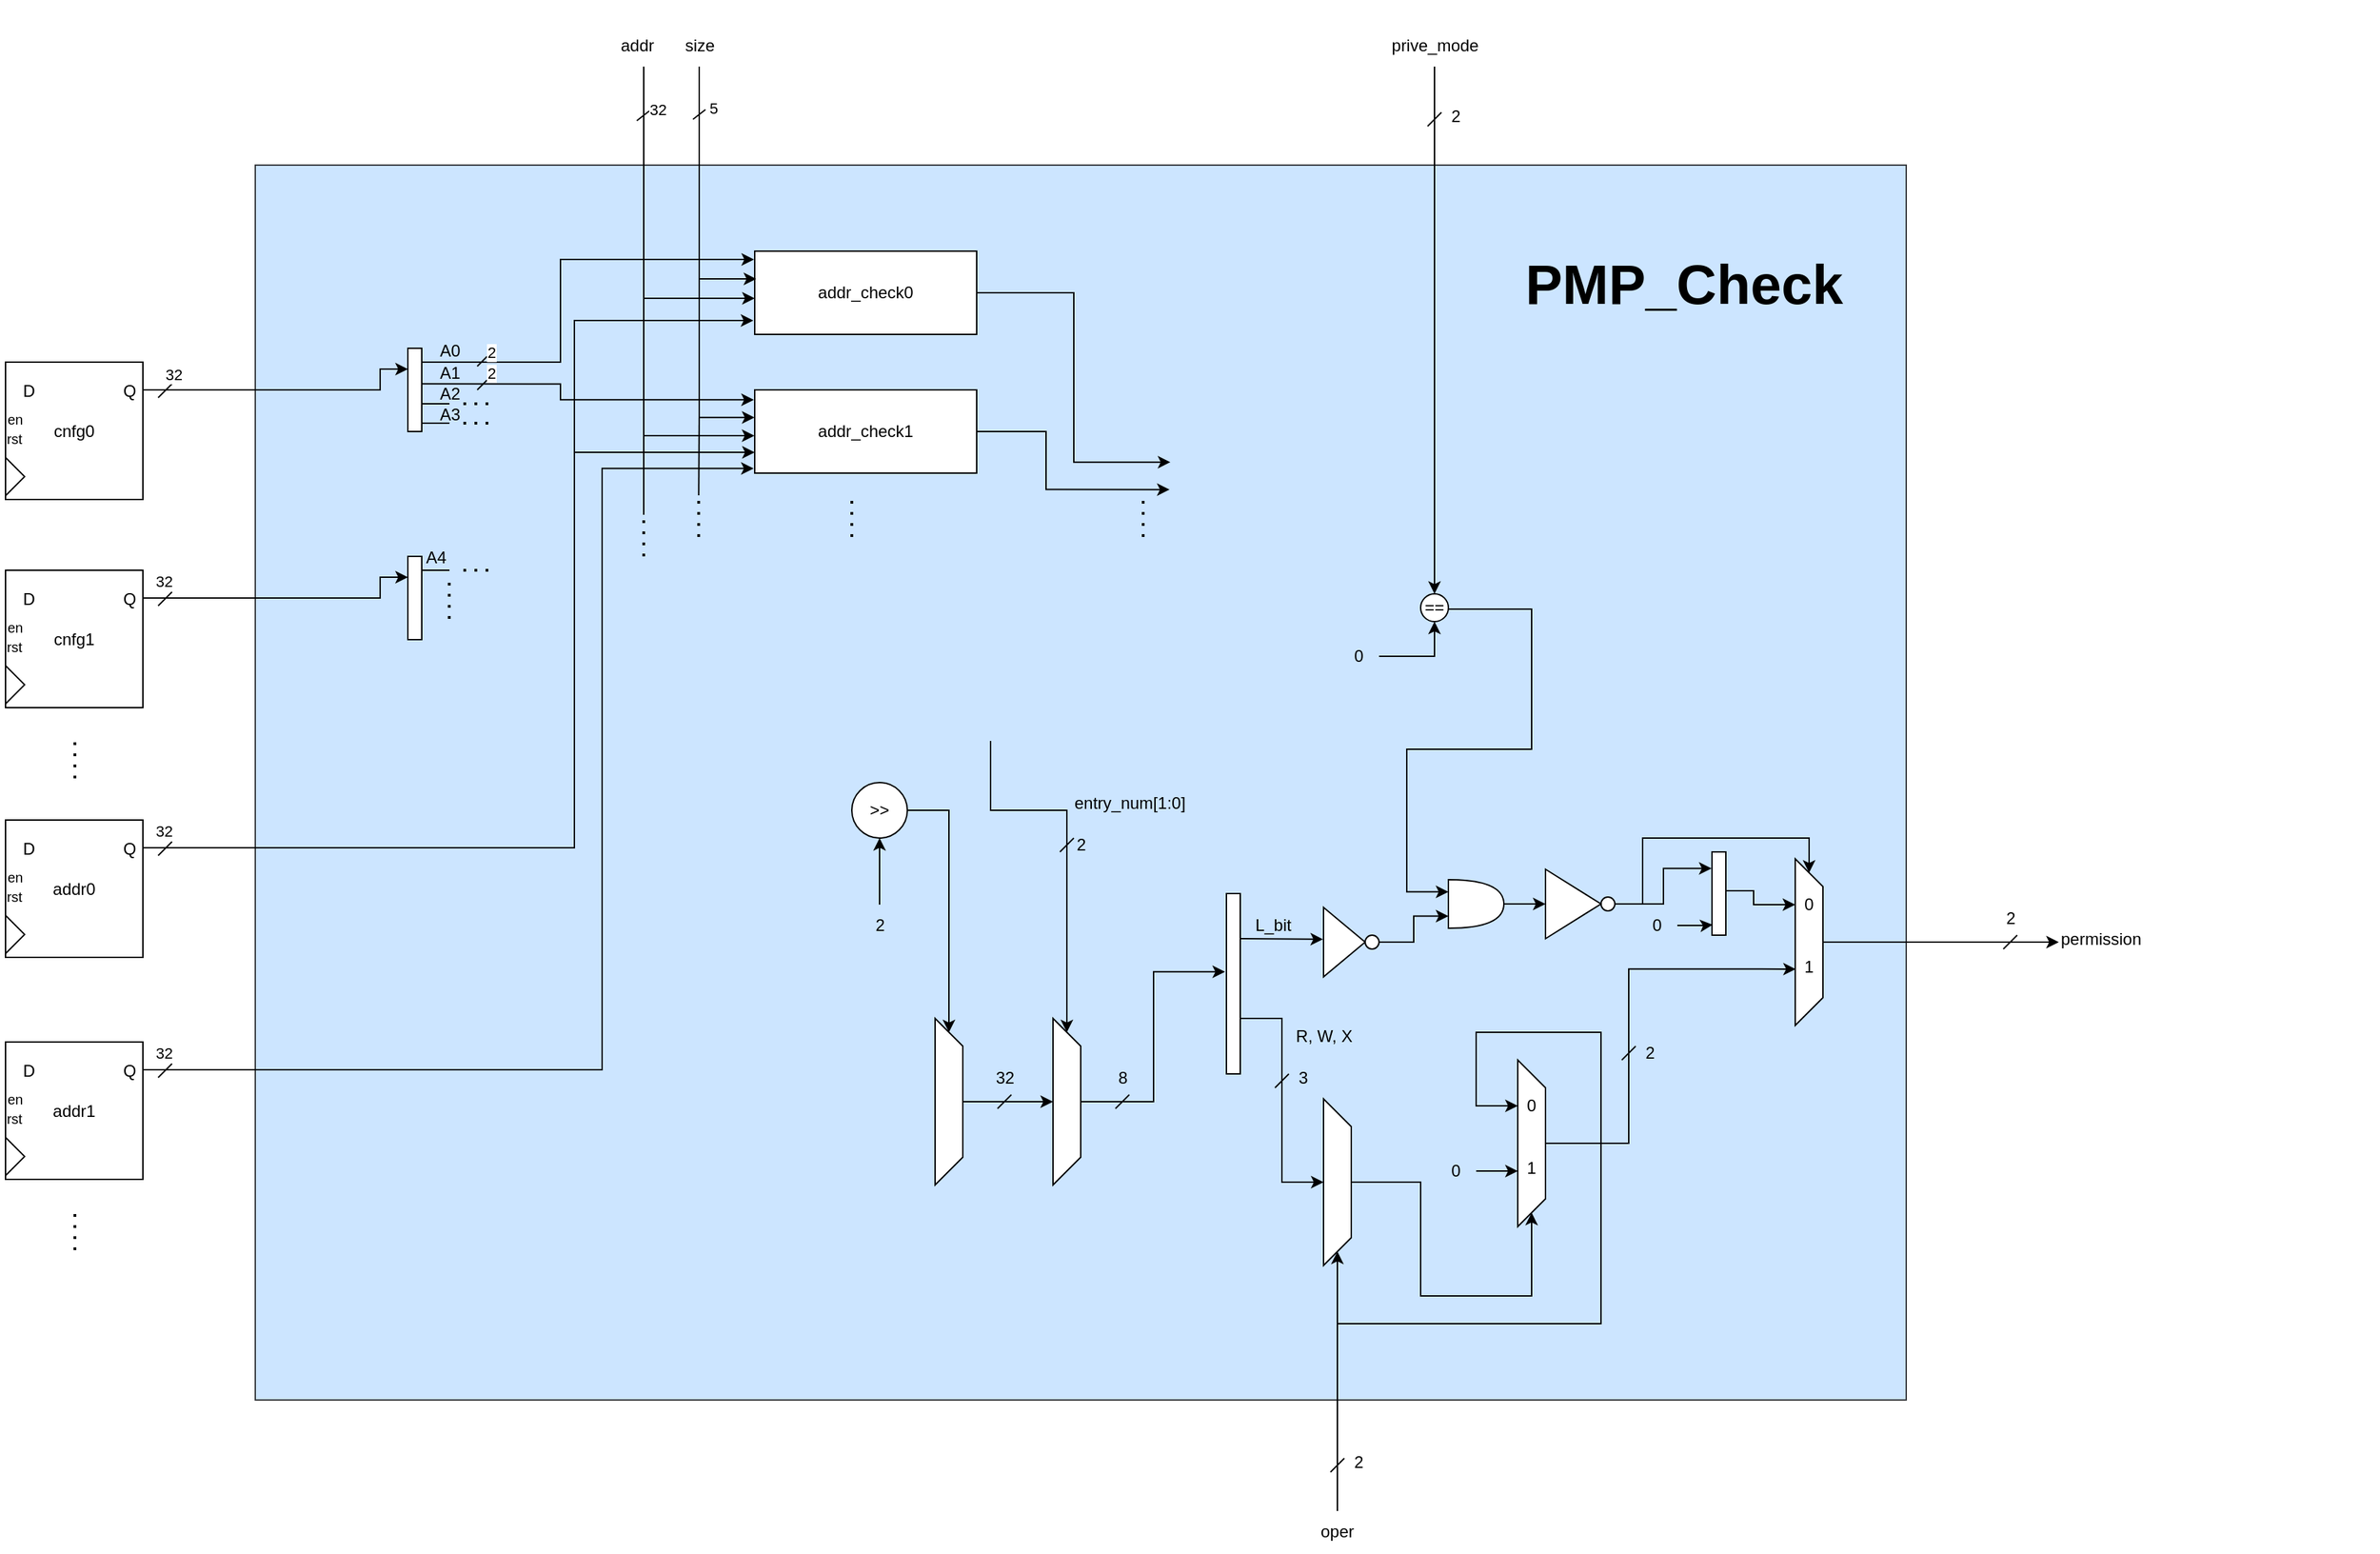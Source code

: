 <mxfile version="26.2.2" pages="4">
  <diagram id="cut9nNk3GNc1pZrFEnC4" name="PMP">
    <mxGraphModel dx="2320" dy="1409" grid="1" gridSize="10" guides="1" tooltips="1" connect="1" arrows="1" fold="1" page="1" pageScale="1" pageWidth="1100" pageHeight="1100" math="0" shadow="0">
      <root>
        <mxCell id="0" />
        <mxCell id="1" parent="0" />
        <mxCell id="GuyRqHqrkuht6Dd0x_yx-112" value="" style="group" vertex="1" connectable="0" parent="1">
          <mxGeometry x="1560" y="752" width="960" height="630" as="geometry" />
        </mxCell>
        <mxCell id="GuyRqHqrkuht6Dd0x_yx-1" value="priority circuit" style="whiteSpace=wrap;html=1;aspect=fixed;" vertex="1" parent="GuyRqHqrkuht6Dd0x_yx-112">
          <mxGeometry x="90" y="321" width="80" height="80" as="geometry" />
        </mxCell>
        <mxCell id="GuyRqHqrkuht6Dd0x_yx-13" value="" style="endArrow=classic;html=1;rounded=0;exitX=1;exitY=0.5;exitDx=0;exitDy=0;" edge="1" parent="GuyRqHqrkuht6Dd0x_yx-112" source="GuyRqHqrkuht6Dd0x_yx-1">
          <mxGeometry width="50" height="50" relative="1" as="geometry">
            <mxPoint x="-80" y="454.64" as="sourcePoint" />
            <mxPoint x="-120" y="564" as="targetPoint" />
            <Array as="points">
              <mxPoint x="200" y="361" />
              <mxPoint x="200" y="455" />
              <mxPoint x="170" y="455" />
              <mxPoint x="-39.6" y="454.68" />
              <mxPoint x="-40" y="534.68" />
              <mxPoint x="-120" y="534.68" />
              <mxPoint x="-120" y="544.68" />
            </Array>
          </mxGeometry>
        </mxCell>
        <mxCell id="GuyRqHqrkuht6Dd0x_yx-43" value="entry_num" style="text;html=1;align=center;verticalAlign=middle;whiteSpace=wrap;rounded=0;" vertex="1" parent="GuyRqHqrkuht6Dd0x_yx-112">
          <mxGeometry x="210" y="339" width="60" height="30" as="geometry" />
        </mxCell>
        <mxCell id="GuyRqHqrkuht6Dd0x_yx-33" value="" style="endArrow=none;html=1;rounded=0;" edge="1" parent="GuyRqHqrkuht6Dd0x_yx-112">
          <mxGeometry width="50" height="50" relative="1" as="geometry">
            <mxPoint x="193" y="412" as="sourcePoint" />
            <mxPoint x="208" y="398" as="targetPoint" />
          </mxGeometry>
        </mxCell>
        <mxCell id="wsqlNXI6yjGBpIJSU73m-8" value="6" style="text;html=1;align=center;verticalAlign=middle;whiteSpace=wrap;rounded=0;" vertex="1" parent="GuyRqHqrkuht6Dd0x_yx-112">
          <mxGeometry x="210" y="389" width="20" height="30" as="geometry" />
        </mxCell>
        <mxCell id="wsqlNXI6yjGBpIJSU73m-10" value="" style="group" vertex="1" connectable="0" parent="1">
          <mxGeometry x="810" y="770" width="1550" height="1101" as="geometry" />
        </mxCell>
        <mxCell id="wsqlNXI6yjGBpIJSU73m-7" value="" style="rounded=0;whiteSpace=wrap;html=1;fillColor=#cce5ff;strokeColor=#36393d;" vertex="1" parent="wsqlNXI6yjGBpIJSU73m-10">
          <mxGeometry x="180" y="101" width="1190" height="890" as="geometry" />
        </mxCell>
        <mxCell id="GuyRqHqrkuht6Dd0x_yx-113" value="" style="group" vertex="1" connectable="0" parent="wsqlNXI6yjGBpIJSU73m-10">
          <mxGeometry y="243" width="110" height="110" as="geometry" />
        </mxCell>
        <mxCell id="GuyRqHqrkuht6Dd0x_yx-114" value="cnfg0" style="whiteSpace=wrap;html=1;aspect=fixed;" vertex="1" parent="GuyRqHqrkuht6Dd0x_yx-113">
          <mxGeometry width="99.0" height="99.0" as="geometry" />
        </mxCell>
        <mxCell id="GuyRqHqrkuht6Dd0x_yx-115" value="" style="triangle;whiteSpace=wrap;html=1;" vertex="1" parent="GuyRqHqrkuht6Dd0x_yx-113">
          <mxGeometry y="68.75" width="13.75" height="27.5" as="geometry" />
        </mxCell>
        <mxCell id="GuyRqHqrkuht6Dd0x_yx-116" value="&lt;font style=&quot;font-size: 10px;&quot;&gt;rst&lt;/font&gt;" style="text;html=1;align=center;verticalAlign=middle;whiteSpace=wrap;rounded=0;" vertex="1" parent="GuyRqHqrkuht6Dd0x_yx-113">
          <mxGeometry x="-3.59" y="48.12" width="20.93" height="13.75" as="geometry" />
        </mxCell>
        <mxCell id="GuyRqHqrkuht6Dd0x_yx-117" value="&lt;font style=&quot;font-size: 10px;&quot;&gt;en&lt;/font&gt;" style="text;html=1;align=center;verticalAlign=middle;whiteSpace=wrap;rounded=0;" vertex="1" parent="GuyRqHqrkuht6Dd0x_yx-113">
          <mxGeometry x="-0.005" y="34.375" width="13.75" height="13.75" as="geometry" />
        </mxCell>
        <mxCell id="GuyRqHqrkuht6Dd0x_yx-118" value="D" style="text;html=1;align=center;verticalAlign=middle;whiteSpace=wrap;rounded=0;" vertex="1" parent="GuyRqHqrkuht6Dd0x_yx-113">
          <mxGeometry y="6.88" width="34.37" height="27.5" as="geometry" />
        </mxCell>
        <mxCell id="GuyRqHqrkuht6Dd0x_yx-119" value="Q" style="text;html=1;align=center;verticalAlign=middle;whiteSpace=wrap;rounded=0;" vertex="1" parent="GuyRqHqrkuht6Dd0x_yx-113">
          <mxGeometry x="68.75" width="41.25" height="41.25" as="geometry" />
        </mxCell>
        <mxCell id="GuyRqHqrkuht6Dd0x_yx-147" value="" style="endArrow=none;html=1;rounded=0;" edge="1" parent="GuyRqHqrkuht6Dd0x_yx-113">
          <mxGeometry width="50" height="50" relative="1" as="geometry">
            <mxPoint x="110" y="25.63" as="sourcePoint" />
            <mxPoint x="120" y="15.63" as="targetPoint" />
          </mxGeometry>
        </mxCell>
        <mxCell id="GuyRqHqrkuht6Dd0x_yx-148" value="32" style="edgeLabel;html=1;align=center;verticalAlign=middle;resizable=0;points=[];" vertex="1" connectable="0" parent="GuyRqHqrkuht6Dd0x_yx-147">
          <mxGeometry x="0.26" relative="1" as="geometry">
            <mxPoint x="4" y="-11" as="offset" />
          </mxGeometry>
        </mxCell>
        <mxCell id="GuyRqHqrkuht6Dd0x_yx-120" value="" style="group" vertex="1" connectable="0" parent="wsqlNXI6yjGBpIJSU73m-10">
          <mxGeometry y="393" width="110" height="110" as="geometry" />
        </mxCell>
        <mxCell id="GuyRqHqrkuht6Dd0x_yx-121" value="cnfg1" style="whiteSpace=wrap;html=1;aspect=fixed;" vertex="1" parent="GuyRqHqrkuht6Dd0x_yx-120">
          <mxGeometry width="99.0" height="99.0" as="geometry" />
        </mxCell>
        <mxCell id="GuyRqHqrkuht6Dd0x_yx-122" value="" style="triangle;whiteSpace=wrap;html=1;" vertex="1" parent="GuyRqHqrkuht6Dd0x_yx-120">
          <mxGeometry y="68.75" width="13.75" height="27.5" as="geometry" />
        </mxCell>
        <mxCell id="GuyRqHqrkuht6Dd0x_yx-123" value="&lt;font style=&quot;font-size: 10px;&quot;&gt;rst&lt;/font&gt;" style="text;html=1;align=center;verticalAlign=middle;whiteSpace=wrap;rounded=0;" vertex="1" parent="GuyRqHqrkuht6Dd0x_yx-120">
          <mxGeometry x="-3.59" y="48.13" width="20.93" height="13.75" as="geometry" />
        </mxCell>
        <mxCell id="GuyRqHqrkuht6Dd0x_yx-124" value="&lt;font style=&quot;font-size: 10px;&quot;&gt;en&lt;/font&gt;" style="text;html=1;align=center;verticalAlign=middle;whiteSpace=wrap;rounded=0;" vertex="1" parent="GuyRqHqrkuht6Dd0x_yx-120">
          <mxGeometry x="-0.005" y="34.375" width="13.75" height="13.75" as="geometry" />
        </mxCell>
        <mxCell id="GuyRqHqrkuht6Dd0x_yx-125" value="D" style="text;html=1;align=center;verticalAlign=middle;whiteSpace=wrap;rounded=0;" vertex="1" parent="GuyRqHqrkuht6Dd0x_yx-120">
          <mxGeometry y="6.88" width="34.37" height="27.5" as="geometry" />
        </mxCell>
        <mxCell id="GuyRqHqrkuht6Dd0x_yx-126" value="Q" style="text;html=1;align=center;verticalAlign=middle;whiteSpace=wrap;rounded=0;" vertex="1" parent="GuyRqHqrkuht6Dd0x_yx-120">
          <mxGeometry x="68.75" width="41.25" height="41.25" as="geometry" />
        </mxCell>
        <mxCell id="GuyRqHqrkuht6Dd0x_yx-165" style="edgeStyle=orthogonalEdgeStyle;rounded=0;orthogonalLoop=1;jettySize=auto;html=1;entryX=-0.003;entryY=0.09;entryDx=0;entryDy=0;entryPerimeter=0;" edge="1" parent="wsqlNXI6yjGBpIJSU73m-10" source="GuyRqHqrkuht6Dd0x_yx-142" target="GuyRqHqrkuht6Dd0x_yx-161">
          <mxGeometry relative="1" as="geometry">
            <Array as="points">
              <mxPoint x="400" y="243" />
              <mxPoint x="400" y="169" />
              <mxPoint x="539" y="169" />
            </Array>
          </mxGeometry>
        </mxCell>
        <mxCell id="GuyRqHqrkuht6Dd0x_yx-166" style="edgeStyle=orthogonalEdgeStyle;rounded=0;orthogonalLoop=1;jettySize=auto;html=1;entryX=-0.004;entryY=0.119;entryDx=0;entryDy=0;exitX=1;exitY=0.428;exitDx=0;exitDy=0;exitPerimeter=0;entryPerimeter=0;" edge="1" parent="wsqlNXI6yjGBpIJSU73m-10" source="GuyRqHqrkuht6Dd0x_yx-142" target="GuyRqHqrkuht6Dd0x_yx-162">
          <mxGeometry relative="1" as="geometry">
            <Array as="points">
              <mxPoint x="400" y="259" />
              <mxPoint x="400" y="270" />
            </Array>
          </mxGeometry>
        </mxCell>
        <mxCell id="GuyRqHqrkuht6Dd0x_yx-142" value="" style="rounded=0;whiteSpace=wrap;html=1;" vertex="1" parent="wsqlNXI6yjGBpIJSU73m-10">
          <mxGeometry x="290" y="233" width="10" height="60" as="geometry" />
        </mxCell>
        <mxCell id="GuyRqHqrkuht6Dd0x_yx-146" style="edgeStyle=orthogonalEdgeStyle;rounded=0;orthogonalLoop=1;jettySize=auto;html=1;entryX=0;entryY=0.25;entryDx=0;entryDy=0;" edge="1" parent="wsqlNXI6yjGBpIJSU73m-10" source="GuyRqHqrkuht6Dd0x_yx-114" target="GuyRqHqrkuht6Dd0x_yx-142">
          <mxGeometry relative="1" as="geometry">
            <Array as="points">
              <mxPoint x="270" y="263" />
              <mxPoint x="270" y="248" />
            </Array>
          </mxGeometry>
        </mxCell>
        <mxCell id="GuyRqHqrkuht6Dd0x_yx-149" value="" style="endArrow=none;html=1;rounded=0;" edge="1" parent="wsqlNXI6yjGBpIJSU73m-10">
          <mxGeometry width="50" height="50" relative="1" as="geometry">
            <mxPoint x="110" y="418.63" as="sourcePoint" />
            <mxPoint x="120" y="408.63" as="targetPoint" />
          </mxGeometry>
        </mxCell>
        <mxCell id="GuyRqHqrkuht6Dd0x_yx-150" value="32" style="edgeLabel;html=1;align=center;verticalAlign=middle;resizable=0;points=[];" vertex="1" connectable="0" parent="GuyRqHqrkuht6Dd0x_yx-149">
          <mxGeometry x="0.26" relative="1" as="geometry">
            <mxPoint x="-3" y="-12" as="offset" />
          </mxGeometry>
        </mxCell>
        <mxCell id="GuyRqHqrkuht6Dd0x_yx-151" value="" style="rounded=0;whiteSpace=wrap;html=1;" vertex="1" parent="wsqlNXI6yjGBpIJSU73m-10">
          <mxGeometry x="290" y="383" width="10" height="60" as="geometry" />
        </mxCell>
        <mxCell id="GuyRqHqrkuht6Dd0x_yx-152" style="edgeStyle=orthogonalEdgeStyle;rounded=0;orthogonalLoop=1;jettySize=auto;html=1;entryX=0;entryY=0.25;entryDx=0;entryDy=0;exitX=1;exitY=0.25;exitDx=0;exitDy=0;" edge="1" parent="wsqlNXI6yjGBpIJSU73m-10" target="GuyRqHqrkuht6Dd0x_yx-151" source="GuyRqHqrkuht6Dd0x_yx-121">
          <mxGeometry relative="1" as="geometry">
            <mxPoint x="239" y="413" as="sourcePoint" />
            <Array as="points">
              <mxPoint x="99" y="413" />
              <mxPoint x="270" y="413" />
              <mxPoint x="270" y="398" />
            </Array>
          </mxGeometry>
        </mxCell>
        <mxCell id="GuyRqHqrkuht6Dd0x_yx-161" value="addr_check0" style="rounded=0;whiteSpace=wrap;html=1;" vertex="1" parent="wsqlNXI6yjGBpIJSU73m-10">
          <mxGeometry x="540" y="163" width="160" height="60" as="geometry" />
        </mxCell>
        <mxCell id="GuyRqHqrkuht6Dd0x_yx-162" value="addr_check1" style="rounded=0;whiteSpace=wrap;html=1;" vertex="1" parent="wsqlNXI6yjGBpIJSU73m-10">
          <mxGeometry x="540" y="263" width="160" height="60" as="geometry" />
        </mxCell>
        <mxCell id="GuyRqHqrkuht6Dd0x_yx-169" value="A0" style="text;html=1;align=center;verticalAlign=middle;resizable=0;points=[];autosize=1;strokeColor=none;fillColor=none;" vertex="1" parent="wsqlNXI6yjGBpIJSU73m-10">
          <mxGeometry x="300" y="220" width="40" height="30" as="geometry" />
        </mxCell>
        <mxCell id="GuyRqHqrkuht6Dd0x_yx-170" value="A1" style="text;html=1;align=center;verticalAlign=middle;resizable=0;points=[];autosize=1;strokeColor=none;fillColor=none;" vertex="1" parent="wsqlNXI6yjGBpIJSU73m-10">
          <mxGeometry x="300" y="236" width="40" height="30" as="geometry" />
        </mxCell>
        <mxCell id="GuyRqHqrkuht6Dd0x_yx-171" value="A2" style="text;html=1;align=center;verticalAlign=middle;resizable=0;points=[];autosize=1;strokeColor=none;fillColor=none;" vertex="1" parent="wsqlNXI6yjGBpIJSU73m-10">
          <mxGeometry x="300" y="251" width="40" height="30" as="geometry" />
        </mxCell>
        <mxCell id="GuyRqHqrkuht6Dd0x_yx-172" value="A3" style="text;html=1;align=center;verticalAlign=middle;resizable=0;points=[];autosize=1;strokeColor=none;fillColor=none;" vertex="1" parent="wsqlNXI6yjGBpIJSU73m-10">
          <mxGeometry x="300" y="266" width="40" height="30" as="geometry" />
        </mxCell>
        <mxCell id="GuyRqHqrkuht6Dd0x_yx-173" value="" style="endArrow=none;html=1;rounded=0;" edge="1" parent="wsqlNXI6yjGBpIJSU73m-10">
          <mxGeometry width="50" height="50" relative="1" as="geometry">
            <mxPoint x="340" y="246" as="sourcePoint" />
            <mxPoint x="347" y="239" as="targetPoint" />
          </mxGeometry>
        </mxCell>
        <mxCell id="GuyRqHqrkuht6Dd0x_yx-174" value="2" style="edgeLabel;html=1;align=center;verticalAlign=middle;resizable=0;points=[];" vertex="1" connectable="0" parent="GuyRqHqrkuht6Dd0x_yx-173">
          <mxGeometry x="0.26" relative="1" as="geometry">
            <mxPoint x="6" y="-6" as="offset" />
          </mxGeometry>
        </mxCell>
        <mxCell id="GuyRqHqrkuht6Dd0x_yx-175" value="" style="endArrow=none;html=1;rounded=0;" edge="1" parent="wsqlNXI6yjGBpIJSU73m-10">
          <mxGeometry width="50" height="50" relative="1" as="geometry">
            <mxPoint x="340" y="263" as="sourcePoint" />
            <mxPoint x="347" y="256" as="targetPoint" />
          </mxGeometry>
        </mxCell>
        <mxCell id="GuyRqHqrkuht6Dd0x_yx-176" value="2" style="edgeLabel;html=1;align=center;verticalAlign=middle;resizable=0;points=[];" vertex="1" connectable="0" parent="GuyRqHqrkuht6Dd0x_yx-175">
          <mxGeometry x="0.26" relative="1" as="geometry">
            <mxPoint x="6" y="-8" as="offset" />
          </mxGeometry>
        </mxCell>
        <mxCell id="GuyRqHqrkuht6Dd0x_yx-183" value="" style="endArrow=none;html=1;rounded=0;" edge="1" parent="wsqlNXI6yjGBpIJSU73m-10">
          <mxGeometry width="50" height="50" relative="1" as="geometry">
            <mxPoint x="300" y="393" as="sourcePoint" />
            <mxPoint x="320" y="393" as="targetPoint" />
          </mxGeometry>
        </mxCell>
        <mxCell id="GuyRqHqrkuht6Dd0x_yx-185" value="" style="endArrow=none;dashed=1;html=1;dashPattern=1 3;strokeWidth=2;rounded=0;" edge="1" parent="wsqlNXI6yjGBpIJSU73m-10">
          <mxGeometry width="50" height="50" relative="1" as="geometry">
            <mxPoint x="330" y="393" as="sourcePoint" />
            <mxPoint x="350" y="393" as="targetPoint" />
          </mxGeometry>
        </mxCell>
        <mxCell id="GuyRqHqrkuht6Dd0x_yx-186" value="" style="endArrow=none;dashed=1;html=1;dashPattern=1 3;strokeWidth=2;rounded=0;" edge="1" parent="wsqlNXI6yjGBpIJSU73m-10">
          <mxGeometry width="50" height="50" relative="1" as="geometry">
            <mxPoint x="319.8" y="428" as="sourcePoint" />
            <mxPoint x="319.8" y="398" as="targetPoint" />
          </mxGeometry>
        </mxCell>
        <mxCell id="GuyRqHqrkuht6Dd0x_yx-187" value="A4" style="text;html=1;align=center;verticalAlign=middle;resizable=0;points=[];autosize=1;strokeColor=none;fillColor=none;" vertex="1" parent="wsqlNXI6yjGBpIJSU73m-10">
          <mxGeometry x="290" y="369" width="40" height="30" as="geometry" />
        </mxCell>
        <mxCell id="GuyRqHqrkuht6Dd0x_yx-198" value="" style="endArrow=none;dashed=1;html=1;dashPattern=1 3;strokeWidth=2;rounded=0;" edge="1" parent="wsqlNXI6yjGBpIJSU73m-10">
          <mxGeometry width="50" height="50" relative="1" as="geometry">
            <mxPoint x="610" y="369" as="sourcePoint" />
            <mxPoint x="610" y="339" as="targetPoint" />
          </mxGeometry>
        </mxCell>
        <mxCell id="GuyRqHqrkuht6Dd0x_yx-199" value="" style="group" vertex="1" connectable="0" parent="wsqlNXI6yjGBpIJSU73m-10">
          <mxGeometry y="573" width="110" height="110" as="geometry" />
        </mxCell>
        <mxCell id="GuyRqHqrkuht6Dd0x_yx-200" value="addr0" style="whiteSpace=wrap;html=1;aspect=fixed;" vertex="1" parent="GuyRqHqrkuht6Dd0x_yx-199">
          <mxGeometry width="99.0" height="99.0" as="geometry" />
        </mxCell>
        <mxCell id="GuyRqHqrkuht6Dd0x_yx-201" value="" style="triangle;whiteSpace=wrap;html=1;" vertex="1" parent="GuyRqHqrkuht6Dd0x_yx-199">
          <mxGeometry y="68.75" width="13.75" height="27.5" as="geometry" />
        </mxCell>
        <mxCell id="GuyRqHqrkuht6Dd0x_yx-202" value="&lt;font style=&quot;font-size: 10px;&quot;&gt;rst&lt;/font&gt;" style="text;html=1;align=center;verticalAlign=middle;whiteSpace=wrap;rounded=0;" vertex="1" parent="GuyRqHqrkuht6Dd0x_yx-199">
          <mxGeometry x="-3.59" y="48.12" width="20.93" height="13.75" as="geometry" />
        </mxCell>
        <mxCell id="GuyRqHqrkuht6Dd0x_yx-203" value="&lt;font style=&quot;font-size: 10px;&quot;&gt;en&lt;/font&gt;" style="text;html=1;align=center;verticalAlign=middle;whiteSpace=wrap;rounded=0;" vertex="1" parent="GuyRqHqrkuht6Dd0x_yx-199">
          <mxGeometry x="-0.005" y="34.375" width="13.75" height="13.75" as="geometry" />
        </mxCell>
        <mxCell id="GuyRqHqrkuht6Dd0x_yx-204" value="D" style="text;html=1;align=center;verticalAlign=middle;whiteSpace=wrap;rounded=0;" vertex="1" parent="GuyRqHqrkuht6Dd0x_yx-199">
          <mxGeometry y="6.88" width="34.37" height="27.5" as="geometry" />
        </mxCell>
        <mxCell id="GuyRqHqrkuht6Dd0x_yx-205" value="Q" style="text;html=1;align=center;verticalAlign=middle;whiteSpace=wrap;rounded=0;" vertex="1" parent="GuyRqHqrkuht6Dd0x_yx-199">
          <mxGeometry x="68.75" width="41.25" height="41.25" as="geometry" />
        </mxCell>
        <mxCell id="GuyRqHqrkuht6Dd0x_yx-206" value="" style="group" vertex="1" connectable="0" parent="wsqlNXI6yjGBpIJSU73m-10">
          <mxGeometry y="733" width="110" height="110" as="geometry" />
        </mxCell>
        <mxCell id="GuyRqHqrkuht6Dd0x_yx-207" value="addr1" style="whiteSpace=wrap;html=1;aspect=fixed;" vertex="1" parent="GuyRqHqrkuht6Dd0x_yx-206">
          <mxGeometry width="99.0" height="99.0" as="geometry" />
        </mxCell>
        <mxCell id="GuyRqHqrkuht6Dd0x_yx-208" value="" style="triangle;whiteSpace=wrap;html=1;" vertex="1" parent="GuyRqHqrkuht6Dd0x_yx-206">
          <mxGeometry y="68.75" width="13.75" height="27.5" as="geometry" />
        </mxCell>
        <mxCell id="GuyRqHqrkuht6Dd0x_yx-209" value="&lt;font style=&quot;font-size: 10px;&quot;&gt;rst&lt;/font&gt;" style="text;html=1;align=center;verticalAlign=middle;whiteSpace=wrap;rounded=0;" vertex="1" parent="GuyRqHqrkuht6Dd0x_yx-206">
          <mxGeometry x="-3.59" y="48.12" width="20.93" height="13.75" as="geometry" />
        </mxCell>
        <mxCell id="GuyRqHqrkuht6Dd0x_yx-210" value="&lt;font style=&quot;font-size: 10px;&quot;&gt;en&lt;/font&gt;" style="text;html=1;align=center;verticalAlign=middle;whiteSpace=wrap;rounded=0;" vertex="1" parent="GuyRqHqrkuht6Dd0x_yx-206">
          <mxGeometry x="-0.005" y="34.375" width="13.75" height="13.75" as="geometry" />
        </mxCell>
        <mxCell id="GuyRqHqrkuht6Dd0x_yx-211" value="D" style="text;html=1;align=center;verticalAlign=middle;whiteSpace=wrap;rounded=0;" vertex="1" parent="GuyRqHqrkuht6Dd0x_yx-206">
          <mxGeometry y="6.88" width="34.37" height="27.5" as="geometry" />
        </mxCell>
        <mxCell id="GuyRqHqrkuht6Dd0x_yx-212" value="Q" style="text;html=1;align=center;verticalAlign=middle;whiteSpace=wrap;rounded=0;" vertex="1" parent="GuyRqHqrkuht6Dd0x_yx-206">
          <mxGeometry x="68.75" width="41.25" height="41.25" as="geometry" />
        </mxCell>
        <mxCell id="GuyRqHqrkuht6Dd0x_yx-234" style="edgeStyle=orthogonalEdgeStyle;rounded=0;orthogonalLoop=1;jettySize=auto;html=1;entryX=0;entryY=0.567;entryDx=0;entryDy=0;entryPerimeter=0;" edge="1" parent="wsqlNXI6yjGBpIJSU73m-10" source="GuyRqHqrkuht6Dd0x_yx-231" target="GuyRqHqrkuht6Dd0x_yx-161">
          <mxGeometry relative="1" as="geometry">
            <mxPoint x="540" y="193" as="targetPoint" />
            <Array as="points">
              <mxPoint x="460" y="197" />
            </Array>
          </mxGeometry>
        </mxCell>
        <mxCell id="GuyRqHqrkuht6Dd0x_yx-231" value="addr" style="text;html=1;align=center;verticalAlign=middle;resizable=0;points=[];autosize=1;strokeColor=none;fillColor=none;" vertex="1" parent="wsqlNXI6yjGBpIJSU73m-10">
          <mxGeometry x="430" width="50" height="30" as="geometry" />
        </mxCell>
        <mxCell id="GuyRqHqrkuht6Dd0x_yx-235" style="edgeStyle=orthogonalEdgeStyle;rounded=0;orthogonalLoop=1;jettySize=auto;html=1;entryX=0.007;entryY=0.321;entryDx=0;entryDy=0;entryPerimeter=0;" edge="1" parent="wsqlNXI6yjGBpIJSU73m-10" source="GuyRqHqrkuht6Dd0x_yx-232" target="GuyRqHqrkuht6Dd0x_yx-161">
          <mxGeometry relative="1" as="geometry">
            <Array as="points">
              <mxPoint x="500" y="183" />
              <mxPoint x="541" y="183" />
            </Array>
          </mxGeometry>
        </mxCell>
        <mxCell id="GuyRqHqrkuht6Dd0x_yx-232" value="size" style="text;html=1;align=center;verticalAlign=middle;resizable=0;points=[];autosize=1;strokeColor=none;fillColor=none;" vertex="1" parent="wsqlNXI6yjGBpIJSU73m-10">
          <mxGeometry x="480" width="40" height="30" as="geometry" />
        </mxCell>
        <mxCell id="GuyRqHqrkuht6Dd0x_yx-240" value="" style="endArrow=none;html=1;rounded=0;" edge="1" parent="wsqlNXI6yjGBpIJSU73m-10">
          <mxGeometry width="50" height="50" relative="1" as="geometry">
            <mxPoint x="455" y="69" as="sourcePoint" />
            <mxPoint x="464" y="62" as="targetPoint" />
          </mxGeometry>
        </mxCell>
        <mxCell id="GuyRqHqrkuht6Dd0x_yx-241" value="32" style="edgeLabel;html=1;align=center;verticalAlign=middle;resizable=0;points=[];" vertex="1" connectable="0" parent="GuyRqHqrkuht6Dd0x_yx-240">
          <mxGeometry x="0.26" relative="1" as="geometry">
            <mxPoint x="9" y="-4" as="offset" />
          </mxGeometry>
        </mxCell>
        <mxCell id="GuyRqHqrkuht6Dd0x_yx-242" value="" style="endArrow=none;html=1;rounded=0;" edge="1" parent="wsqlNXI6yjGBpIJSU73m-10">
          <mxGeometry width="50" height="50" relative="1" as="geometry">
            <mxPoint x="495.5" y="68" as="sourcePoint" />
            <mxPoint x="504.5" y="61" as="targetPoint" />
          </mxGeometry>
        </mxCell>
        <mxCell id="GuyRqHqrkuht6Dd0x_yx-243" value="5" style="edgeLabel;html=1;align=center;verticalAlign=middle;resizable=0;points=[];" vertex="1" connectable="0" parent="GuyRqHqrkuht6Dd0x_yx-242">
          <mxGeometry x="0.26" relative="1" as="geometry">
            <mxPoint x="9" y="-4" as="offset" />
          </mxGeometry>
        </mxCell>
        <mxCell id="GuyRqHqrkuht6Dd0x_yx-245" style="edgeStyle=orthogonalEdgeStyle;rounded=0;orthogonalLoop=1;jettySize=auto;html=1;entryX=-0.001;entryY=0.546;entryDx=0;entryDy=0;entryPerimeter=0;" edge="1" parent="wsqlNXI6yjGBpIJSU73m-10" source="GuyRqHqrkuht6Dd0x_yx-231" target="GuyRqHqrkuht6Dd0x_yx-162">
          <mxGeometry relative="1" as="geometry">
            <mxPoint x="540" y="303" as="targetPoint" />
            <Array as="points">
              <mxPoint x="460" y="296" />
              <mxPoint x="540" y="296" />
            </Array>
          </mxGeometry>
        </mxCell>
        <mxCell id="GuyRqHqrkuht6Dd0x_yx-254" value="" style="endArrow=none;html=1;rounded=0;" edge="1" parent="wsqlNXI6yjGBpIJSU73m-10">
          <mxGeometry width="50" height="50" relative="1" as="geometry">
            <mxPoint x="460" y="353" as="sourcePoint" />
            <mxPoint x="460" y="296" as="targetPoint" />
          </mxGeometry>
        </mxCell>
        <mxCell id="GuyRqHqrkuht6Dd0x_yx-255" value="" style="endArrow=none;html=1;rounded=0;" edge="1" parent="wsqlNXI6yjGBpIJSU73m-10">
          <mxGeometry width="50" height="50" relative="1" as="geometry">
            <mxPoint x="499.62" y="339" as="sourcePoint" />
            <mxPoint x="500" y="281" as="targetPoint" />
          </mxGeometry>
        </mxCell>
        <mxCell id="GuyRqHqrkuht6Dd0x_yx-256" value="" style="endArrow=none;dashed=1;html=1;dashPattern=1 3;strokeWidth=2;rounded=0;" edge="1" parent="wsqlNXI6yjGBpIJSU73m-10">
          <mxGeometry width="50" height="50" relative="1" as="geometry">
            <mxPoint x="460" y="383" as="sourcePoint" />
            <mxPoint x="460" y="353" as="targetPoint" />
          </mxGeometry>
        </mxCell>
        <mxCell id="GuyRqHqrkuht6Dd0x_yx-257" value="" style="endArrow=none;dashed=1;html=1;dashPattern=1 3;strokeWidth=2;rounded=0;" edge="1" parent="wsqlNXI6yjGBpIJSU73m-10">
          <mxGeometry width="50" height="50" relative="1" as="geometry">
            <mxPoint x="499.62" y="369" as="sourcePoint" />
            <mxPoint x="499.62" y="339" as="targetPoint" />
          </mxGeometry>
        </mxCell>
        <mxCell id="7kI3BXmE99tivYNRROcc-1" style="edgeStyle=orthogonalEdgeStyle;rounded=0;orthogonalLoop=1;jettySize=auto;html=1;entryX=-0.001;entryY=0.332;entryDx=0;entryDy=0;entryPerimeter=0;" edge="1" parent="wsqlNXI6yjGBpIJSU73m-10" source="GuyRqHqrkuht6Dd0x_yx-232" target="GuyRqHqrkuht6Dd0x_yx-162">
          <mxGeometry relative="1" as="geometry">
            <Array as="points">
              <mxPoint x="500" y="283" />
            </Array>
          </mxGeometry>
        </mxCell>
        <mxCell id="7kI3BXmE99tivYNRROcc-2" style="edgeStyle=orthogonalEdgeStyle;rounded=0;orthogonalLoop=1;jettySize=auto;html=1;" edge="1" parent="wsqlNXI6yjGBpIJSU73m-10" source="GuyRqHqrkuht6Dd0x_yx-200">
          <mxGeometry relative="1" as="geometry">
            <mxPoint x="539" y="213" as="targetPoint" />
            <Array as="points">
              <mxPoint x="410" y="593" />
              <mxPoint x="410" y="213" />
            </Array>
          </mxGeometry>
        </mxCell>
        <mxCell id="7kI3BXmE99tivYNRROcc-5" style="edgeStyle=orthogonalEdgeStyle;rounded=0;orthogonalLoop=1;jettySize=auto;html=1;entryX=-0.005;entryY=0.944;entryDx=0;entryDy=0;entryPerimeter=0;" edge="1" parent="wsqlNXI6yjGBpIJSU73m-10" source="GuyRqHqrkuht6Dd0x_yx-207" target="GuyRqHqrkuht6Dd0x_yx-162">
          <mxGeometry relative="1" as="geometry">
            <mxPoint x="540" y="323" as="targetPoint" />
            <Array as="points">
              <mxPoint x="430" y="753" />
              <mxPoint x="430" y="320" />
            </Array>
          </mxGeometry>
        </mxCell>
        <mxCell id="7kI3BXmE99tivYNRROcc-6" value="" style="endArrow=none;html=1;rounded=0;" edge="1" parent="wsqlNXI6yjGBpIJSU73m-10">
          <mxGeometry width="50" height="50" relative="1" as="geometry">
            <mxPoint x="300" y="273" as="sourcePoint" />
            <mxPoint x="320" y="273" as="targetPoint" />
          </mxGeometry>
        </mxCell>
        <mxCell id="7kI3BXmE99tivYNRROcc-7" value="" style="endArrow=none;dashed=1;html=1;dashPattern=1 3;strokeWidth=2;rounded=0;" edge="1" parent="wsqlNXI6yjGBpIJSU73m-10">
          <mxGeometry width="50" height="50" relative="1" as="geometry">
            <mxPoint x="330" y="273" as="sourcePoint" />
            <mxPoint x="350" y="273" as="targetPoint" />
          </mxGeometry>
        </mxCell>
        <mxCell id="7kI3BXmE99tivYNRROcc-8" value="" style="endArrow=none;html=1;rounded=0;" edge="1" parent="wsqlNXI6yjGBpIJSU73m-10">
          <mxGeometry width="50" height="50" relative="1" as="geometry">
            <mxPoint x="300" y="287" as="sourcePoint" />
            <mxPoint x="320" y="287" as="targetPoint" />
          </mxGeometry>
        </mxCell>
        <mxCell id="7kI3BXmE99tivYNRROcc-9" value="" style="endArrow=none;dashed=1;html=1;dashPattern=1 3;strokeWidth=2;rounded=0;" edge="1" parent="wsqlNXI6yjGBpIJSU73m-10">
          <mxGeometry width="50" height="50" relative="1" as="geometry">
            <mxPoint x="330" y="287" as="sourcePoint" />
            <mxPoint x="350" y="287" as="targetPoint" />
          </mxGeometry>
        </mxCell>
        <mxCell id="7kI3BXmE99tivYNRROcc-10" style="edgeStyle=orthogonalEdgeStyle;rounded=0;orthogonalLoop=1;jettySize=auto;html=1;entryX=-0.005;entryY=0.151;entryDx=0;entryDy=0;entryPerimeter=0;" edge="1" parent="wsqlNXI6yjGBpIJSU73m-10" source="GuyRqHqrkuht6Dd0x_yx-161" target="GuyRqHqrkuht6Dd0x_yx-1">
          <mxGeometry relative="1" as="geometry" />
        </mxCell>
        <mxCell id="7kI3BXmE99tivYNRROcc-11" style="edgeStyle=orthogonalEdgeStyle;rounded=0;orthogonalLoop=1;jettySize=auto;html=1;entryX=-0.012;entryY=0.398;entryDx=0;entryDy=0;entryPerimeter=0;" edge="1" parent="wsqlNXI6yjGBpIJSU73m-10" source="GuyRqHqrkuht6Dd0x_yx-162" target="GuyRqHqrkuht6Dd0x_yx-1">
          <mxGeometry relative="1" as="geometry">
            <Array as="points">
              <mxPoint x="750" y="293" />
              <mxPoint x="750" y="335" />
            </Array>
          </mxGeometry>
        </mxCell>
        <mxCell id="7kI3BXmE99tivYNRROcc-12" value="" style="endArrow=none;dashed=1;html=1;dashPattern=1 3;strokeWidth=2;rounded=0;" edge="1" parent="wsqlNXI6yjGBpIJSU73m-10">
          <mxGeometry width="50" height="50" relative="1" as="geometry">
            <mxPoint x="820" y="369" as="sourcePoint" />
            <mxPoint x="820" y="339" as="targetPoint" />
          </mxGeometry>
        </mxCell>
        <mxCell id="7kI3BXmE99tivYNRROcc-13" value="" style="endArrow=none;dashed=1;html=1;dashPattern=1 3;strokeWidth=2;rounded=0;" edge="1" parent="wsqlNXI6yjGBpIJSU73m-10">
          <mxGeometry width="50" height="50" relative="1" as="geometry">
            <mxPoint x="50" y="543" as="sourcePoint" />
            <mxPoint x="50" y="513" as="targetPoint" />
          </mxGeometry>
        </mxCell>
        <mxCell id="7kI3BXmE99tivYNRROcc-14" style="edgeStyle=orthogonalEdgeStyle;rounded=0;orthogonalLoop=1;jettySize=auto;html=1;entryX=0;entryY=0.75;entryDx=0;entryDy=0;" edge="1" parent="wsqlNXI6yjGBpIJSU73m-10" source="GuyRqHqrkuht6Dd0x_yx-200" target="GuyRqHqrkuht6Dd0x_yx-162">
          <mxGeometry relative="1" as="geometry">
            <Array as="points">
              <mxPoint x="410" y="593" />
              <mxPoint x="410" y="308" />
            </Array>
          </mxGeometry>
        </mxCell>
        <mxCell id="7kI3BXmE99tivYNRROcc-15" value="" style="endArrow=none;dashed=1;html=1;dashPattern=1 3;strokeWidth=2;rounded=0;" edge="1" parent="wsqlNXI6yjGBpIJSU73m-10">
          <mxGeometry width="50" height="50" relative="1" as="geometry">
            <mxPoint x="50" y="883" as="sourcePoint" />
            <mxPoint x="50" y="853" as="targetPoint" />
          </mxGeometry>
        </mxCell>
        <mxCell id="GuyRqHqrkuht6Dd0x_yx-31" value="==" style="ellipse;whiteSpace=wrap;html=1;aspect=fixed;" vertex="1" parent="wsqlNXI6yjGBpIJSU73m-10">
          <mxGeometry x="1020" y="410" width="20" height="20" as="geometry" />
        </mxCell>
        <mxCell id="GuyRqHqrkuht6Dd0x_yx-69" style="edgeStyle=orthogonalEdgeStyle;rounded=0;orthogonalLoop=1;jettySize=auto;html=1;entryX=0.5;entryY=0;entryDx=0;entryDy=0;" edge="1" parent="wsqlNXI6yjGBpIJSU73m-10" source="GuyRqHqrkuht6Dd0x_yx-46" target="GuyRqHqrkuht6Dd0x_yx-31">
          <mxGeometry relative="1" as="geometry" />
        </mxCell>
        <mxCell id="GuyRqHqrkuht6Dd0x_yx-46" value="prive_&lt;span style=&quot;background-color: transparent; color: light-dark(rgb(0, 0, 0), rgb(255, 255, 255));&quot;&gt;mode&lt;/span&gt;" style="text;html=1;align=center;verticalAlign=middle;resizable=0;points=[];autosize=1;strokeColor=none;fillColor=none;" vertex="1" parent="wsqlNXI6yjGBpIJSU73m-10">
          <mxGeometry x="985" width="90" height="30" as="geometry" />
        </mxCell>
        <mxCell id="GuyRqHqrkuht6Dd0x_yx-71" style="edgeStyle=orthogonalEdgeStyle;rounded=0;orthogonalLoop=1;jettySize=auto;html=1;entryX=0.5;entryY=1;entryDx=0;entryDy=0;" edge="1" parent="wsqlNXI6yjGBpIJSU73m-10" source="GuyRqHqrkuht6Dd0x_yx-70" target="GuyRqHqrkuht6Dd0x_yx-31">
          <mxGeometry relative="1" as="geometry" />
        </mxCell>
        <mxCell id="GuyRqHqrkuht6Dd0x_yx-70" value="0" style="text;html=1;align=center;verticalAlign=middle;resizable=0;points=[];autosize=1;strokeColor=none;fillColor=none;" vertex="1" parent="wsqlNXI6yjGBpIJSU73m-10">
          <mxGeometry x="960" y="440" width="30" height="30" as="geometry" />
        </mxCell>
        <mxCell id="GuyRqHqrkuht6Dd0x_yx-73" style="edgeStyle=orthogonalEdgeStyle;rounded=0;orthogonalLoop=1;jettySize=auto;html=1;entryX=0;entryY=0.25;entryDx=0;entryDy=0;entryPerimeter=0;" edge="1" parent="wsqlNXI6yjGBpIJSU73m-10" source="GuyRqHqrkuht6Dd0x_yx-31" target="GuyRqHqrkuht6Dd0x_yx-11">
          <mxGeometry relative="1" as="geometry">
            <Array as="points">
              <mxPoint x="1100" y="421" />
              <mxPoint x="1100" y="522" />
              <mxPoint x="1010" y="522" />
              <mxPoint x="1010" y="625" />
            </Array>
          </mxGeometry>
        </mxCell>
        <mxCell id="GuyRqHqrkuht6Dd0x_yx-2" value="&amp;gt;&amp;gt;" style="ellipse;whiteSpace=wrap;html=1;aspect=fixed;" vertex="1" parent="wsqlNXI6yjGBpIJSU73m-10">
          <mxGeometry x="610" y="546" width="40" height="40" as="geometry" />
        </mxCell>
        <mxCell id="GuyRqHqrkuht6Dd0x_yx-53" style="edgeStyle=orthogonalEdgeStyle;rounded=0;orthogonalLoop=1;jettySize=auto;html=1;entryX=0.5;entryY=1;entryDx=0;entryDy=0;" edge="1" parent="wsqlNXI6yjGBpIJSU73m-10" source="GuyRqHqrkuht6Dd0x_yx-3" target="GuyRqHqrkuht6Dd0x_yx-4">
          <mxGeometry relative="1" as="geometry" />
        </mxCell>
        <mxCell id="GuyRqHqrkuht6Dd0x_yx-3" value="&amp;nbsp;" style="shape=trapezoid;perimeter=trapezoidPerimeter;whiteSpace=wrap;html=1;fixedSize=1;direction=south;" vertex="1" parent="wsqlNXI6yjGBpIJSU73m-10">
          <mxGeometry x="670" y="716" width="20" height="120" as="geometry" />
        </mxCell>
        <mxCell id="GuyRqHqrkuht6Dd0x_yx-4" value="" style="shape=trapezoid;perimeter=trapezoidPerimeter;whiteSpace=wrap;html=1;fixedSize=1;direction=south;" vertex="1" parent="wsqlNXI6yjGBpIJSU73m-10">
          <mxGeometry x="755" y="716" width="20" height="120" as="geometry" />
        </mxCell>
        <mxCell id="GuyRqHqrkuht6Dd0x_yx-89" style="edgeStyle=orthogonalEdgeStyle;rounded=0;orthogonalLoop=1;jettySize=auto;html=1;entryX=1;entryY=0.5;entryDx=0;entryDy=0;" edge="1" parent="wsqlNXI6yjGBpIJSU73m-10" source="GuyRqHqrkuht6Dd0x_yx-5" target="GuyRqHqrkuht6Dd0x_yx-85">
          <mxGeometry relative="1" as="geometry">
            <Array as="points">
              <mxPoint x="1020" y="834" />
              <mxPoint x="1020" y="916" />
              <mxPoint x="1100" y="916" />
            </Array>
          </mxGeometry>
        </mxCell>
        <mxCell id="GuyRqHqrkuht6Dd0x_yx-5" value="" style="shape=trapezoid;perimeter=trapezoidPerimeter;whiteSpace=wrap;html=1;fixedSize=1;direction=south;" vertex="1" parent="wsqlNXI6yjGBpIJSU73m-10">
          <mxGeometry x="950" y="774" width="20" height="120" as="geometry" />
        </mxCell>
        <mxCell id="GuyRqHqrkuht6Dd0x_yx-76" style="edgeStyle=orthogonalEdgeStyle;rounded=0;orthogonalLoop=1;jettySize=auto;html=1;" edge="1" parent="wsqlNXI6yjGBpIJSU73m-10" source="GuyRqHqrkuht6Dd0x_yx-11">
          <mxGeometry relative="1" as="geometry">
            <mxPoint x="1110.0" y="633.5" as="targetPoint" />
          </mxGeometry>
        </mxCell>
        <mxCell id="GuyRqHqrkuht6Dd0x_yx-11" value="" style="shape=or;whiteSpace=wrap;html=1;" vertex="1" parent="wsqlNXI6yjGBpIJSU73m-10">
          <mxGeometry x="1040" y="616" width="40" height="35" as="geometry" />
        </mxCell>
        <mxCell id="GuyRqHqrkuht6Dd0x_yx-14" value="" style="endArrow=classic;html=1;rounded=0;exitX=1;exitY=0.5;exitDx=0;exitDy=0;entryX=0;entryY=0.5;entryDx=0;entryDy=0;" edge="1" parent="wsqlNXI6yjGBpIJSU73m-10" source="GuyRqHqrkuht6Dd0x_yx-2" target="GuyRqHqrkuht6Dd0x_yx-3">
          <mxGeometry width="50" height="50" relative="1" as="geometry">
            <mxPoint x="650" y="566" as="sourcePoint" />
            <mxPoint x="700" y="616" as="targetPoint" />
            <Array as="points">
              <mxPoint x="680" y="566" />
            </Array>
          </mxGeometry>
        </mxCell>
        <mxCell id="GuyRqHqrkuht6Dd0x_yx-19" value="" style="endArrow=classic;html=1;rounded=0;entryX=0;entryY=0.5;entryDx=0;entryDy=0;" edge="1" parent="wsqlNXI6yjGBpIJSU73m-10" target="GuyRqHqrkuht6Dd0x_yx-4">
          <mxGeometry width="50" height="50" relative="1" as="geometry">
            <mxPoint x="710" y="516" as="sourcePoint" />
            <mxPoint x="773.846" y="629.846" as="targetPoint" />
            <Array as="points">
              <mxPoint x="710" y="566" />
              <mxPoint x="765" y="566" />
            </Array>
          </mxGeometry>
        </mxCell>
        <mxCell id="GuyRqHqrkuht6Dd0x_yx-20" value="" style="endArrow=none;html=1;rounded=0;" edge="1" parent="wsqlNXI6yjGBpIJSU73m-10">
          <mxGeometry width="50" height="50" relative="1" as="geometry">
            <mxPoint x="760" y="596" as="sourcePoint" />
            <mxPoint x="770" y="586" as="targetPoint" />
          </mxGeometry>
        </mxCell>
        <mxCell id="GuyRqHqrkuht6Dd0x_yx-24" value="" style="endArrow=classic;html=1;rounded=0;entryX=-0.012;entryY=0.459;entryDx=0;entryDy=0;entryPerimeter=0;exitX=0.25;exitY=0;exitDx=0;exitDy=0;" edge="1" parent="wsqlNXI6yjGBpIJSU73m-10" source="GuyRqHqrkuht6Dd0x_yx-26" target="GuyRqHqrkuht6Dd0x_yx-8">
          <mxGeometry width="50" height="50" relative="1" as="geometry">
            <mxPoint x="890" y="689.98" as="sourcePoint" />
            <mxPoint x="910" y="692.02" as="targetPoint" />
          </mxGeometry>
        </mxCell>
        <mxCell id="GuyRqHqrkuht6Dd0x_yx-60" style="edgeStyle=orthogonalEdgeStyle;rounded=0;orthogonalLoop=1;jettySize=auto;html=1;entryX=0.5;entryY=1;entryDx=0;entryDy=0;" edge="1" parent="wsqlNXI6yjGBpIJSU73m-10" source="GuyRqHqrkuht6Dd0x_yx-26" target="GuyRqHqrkuht6Dd0x_yx-5">
          <mxGeometry relative="1" as="geometry">
            <Array as="points">
              <mxPoint x="920" y="716" />
              <mxPoint x="920" y="834" />
            </Array>
          </mxGeometry>
        </mxCell>
        <mxCell id="GuyRqHqrkuht6Dd0x_yx-26" value="" style="rounded=0;whiteSpace=wrap;html=1;direction=south;" vertex="1" parent="wsqlNXI6yjGBpIJSU73m-10">
          <mxGeometry x="880" y="626" width="10" height="130" as="geometry" />
        </mxCell>
        <mxCell id="GuyRqHqrkuht6Dd0x_yx-37" value="" style="endArrow=none;html=1;rounded=0;" edge="1" parent="wsqlNXI6yjGBpIJSU73m-10">
          <mxGeometry width="50" height="50" relative="1" as="geometry">
            <mxPoint x="800" y="781" as="sourcePoint" />
            <mxPoint x="810" y="771" as="targetPoint" />
          </mxGeometry>
        </mxCell>
        <mxCell id="GuyRqHqrkuht6Dd0x_yx-94" style="edgeStyle=orthogonalEdgeStyle;rounded=0;orthogonalLoop=1;jettySize=auto;html=1;" edge="1" parent="wsqlNXI6yjGBpIJSU73m-10" source="GuyRqHqrkuht6Dd0x_yx-42">
          <mxGeometry relative="1" as="geometry">
            <mxPoint x="1090" y="779" as="targetPoint" />
            <Array as="points">
              <mxPoint x="960" y="936" />
              <mxPoint x="1150" y="936" />
              <mxPoint x="1150" y="726" />
              <mxPoint x="1060" y="726" />
              <mxPoint x="1060" y="779" />
            </Array>
          </mxGeometry>
        </mxCell>
        <mxCell id="GuyRqHqrkuht6Dd0x_yx-42" value="oper" style="text;html=1;align=center;verticalAlign=middle;whiteSpace=wrap;rounded=0;" vertex="1" parent="wsqlNXI6yjGBpIJSU73m-10">
          <mxGeometry x="930" y="1071" width="60" height="30" as="geometry" />
        </mxCell>
        <mxCell id="GuyRqHqrkuht6Dd0x_yx-44" value="entry_num[1:0]" style="text;html=1;align=center;verticalAlign=middle;resizable=0;points=[];autosize=1;strokeColor=none;fillColor=none;" vertex="1" parent="wsqlNXI6yjGBpIJSU73m-10">
          <mxGeometry x="760" y="546" width="100" height="30" as="geometry" />
        </mxCell>
        <mxCell id="GuyRqHqrkuht6Dd0x_yx-50" value="&lt;font&gt;&amp;nbsp; &amp;nbsp; &amp;nbsp;&lt;font style=&quot;&quot;&gt;L_bit&lt;/font&gt;&lt;/font&gt;" style="text;html=1;align=center;verticalAlign=middle;resizable=0;points=[];autosize=1;strokeColor=none;fillColor=none;" vertex="1" parent="wsqlNXI6yjGBpIJSU73m-10">
          <mxGeometry x="870" y="634" width="70" height="30" as="geometry" />
        </mxCell>
        <mxCell id="GuyRqHqrkuht6Dd0x_yx-51" value="2" style="text;html=1;align=center;verticalAlign=middle;resizable=0;points=[];autosize=1;strokeColor=none;fillColor=none;" vertex="1" parent="wsqlNXI6yjGBpIJSU73m-10">
          <mxGeometry x="760" y="576" width="30" height="30" as="geometry" />
        </mxCell>
        <mxCell id="GuyRqHqrkuht6Dd0x_yx-68" style="edgeStyle=orthogonalEdgeStyle;rounded=0;orthogonalLoop=1;jettySize=auto;html=1;entryX=0.5;entryY=1;entryDx=0;entryDy=0;" edge="1" parent="wsqlNXI6yjGBpIJSU73m-10" source="GuyRqHqrkuht6Dd0x_yx-52" target="GuyRqHqrkuht6Dd0x_yx-2">
          <mxGeometry relative="1" as="geometry" />
        </mxCell>
        <mxCell id="GuyRqHqrkuht6Dd0x_yx-52" value="2" style="text;html=1;align=center;verticalAlign=middle;resizable=0;points=[];autosize=1;strokeColor=none;fillColor=none;" vertex="1" parent="wsqlNXI6yjGBpIJSU73m-10">
          <mxGeometry x="615" y="634" width="30" height="30" as="geometry" />
        </mxCell>
        <mxCell id="GuyRqHqrkuht6Dd0x_yx-54" value="" style="endArrow=none;html=1;rounded=0;" edge="1" parent="wsqlNXI6yjGBpIJSU73m-10">
          <mxGeometry width="50" height="50" relative="1" as="geometry">
            <mxPoint x="715" y="781" as="sourcePoint" />
            <mxPoint x="725" y="771" as="targetPoint" />
          </mxGeometry>
        </mxCell>
        <mxCell id="GuyRqHqrkuht6Dd0x_yx-55" value="32" style="text;html=1;align=center;verticalAlign=middle;resizable=0;points=[];autosize=1;strokeColor=none;fillColor=none;" vertex="1" parent="wsqlNXI6yjGBpIJSU73m-10">
          <mxGeometry x="700" y="744" width="40" height="30" as="geometry" />
        </mxCell>
        <mxCell id="GuyRqHqrkuht6Dd0x_yx-56" style="edgeStyle=orthogonalEdgeStyle;rounded=0;orthogonalLoop=1;jettySize=auto;html=1;entryX=0.434;entryY=1.1;entryDx=0;entryDy=0;entryPerimeter=0;" edge="1" parent="wsqlNXI6yjGBpIJSU73m-10" source="GuyRqHqrkuht6Dd0x_yx-4" target="GuyRqHqrkuht6Dd0x_yx-26">
          <mxGeometry relative="1" as="geometry" />
        </mxCell>
        <mxCell id="GuyRqHqrkuht6Dd0x_yx-57" value="8" style="text;html=1;align=center;verticalAlign=middle;resizable=0;points=[];autosize=1;strokeColor=none;fillColor=none;" vertex="1" parent="wsqlNXI6yjGBpIJSU73m-10">
          <mxGeometry x="790" y="744" width="30" height="30" as="geometry" />
        </mxCell>
        <mxCell id="GuyRqHqrkuht6Dd0x_yx-58" value="" style="group" vertex="1" connectable="0" parent="wsqlNXI6yjGBpIJSU73m-10">
          <mxGeometry x="950" y="636" width="40" height="50" as="geometry" />
        </mxCell>
        <mxCell id="GuyRqHqrkuht6Dd0x_yx-8" value="" style="triangle;whiteSpace=wrap;html=1;" vertex="1" parent="GuyRqHqrkuht6Dd0x_yx-58">
          <mxGeometry width="30" height="50" as="geometry" />
        </mxCell>
        <mxCell id="GuyRqHqrkuht6Dd0x_yx-9" value="" style="ellipse;whiteSpace=wrap;html=1;aspect=fixed;" vertex="1" parent="GuyRqHqrkuht6Dd0x_yx-58">
          <mxGeometry x="30" y="20" width="10" height="10" as="geometry" />
        </mxCell>
        <mxCell id="GuyRqHqrkuht6Dd0x_yx-61" value="" style="endArrow=none;html=1;rounded=0;" edge="1" parent="wsqlNXI6yjGBpIJSU73m-10">
          <mxGeometry width="50" height="50" relative="1" as="geometry">
            <mxPoint x="915" y="766" as="sourcePoint" />
            <mxPoint x="925" y="756" as="targetPoint" />
          </mxGeometry>
        </mxCell>
        <mxCell id="GuyRqHqrkuht6Dd0x_yx-62" value="3" style="text;html=1;align=center;verticalAlign=middle;resizable=0;points=[];autosize=1;strokeColor=none;fillColor=none;" vertex="1" parent="wsqlNXI6yjGBpIJSU73m-10">
          <mxGeometry x="920" y="744" width="30" height="30" as="geometry" />
        </mxCell>
        <mxCell id="GuyRqHqrkuht6Dd0x_yx-63" value="R, W, X" style="text;html=1;align=center;verticalAlign=middle;resizable=0;points=[];autosize=1;strokeColor=none;fillColor=none;" vertex="1" parent="wsqlNXI6yjGBpIJSU73m-10">
          <mxGeometry x="920" y="714" width="60" height="30" as="geometry" />
        </mxCell>
        <mxCell id="GuyRqHqrkuht6Dd0x_yx-64" style="edgeStyle=orthogonalEdgeStyle;rounded=0;orthogonalLoop=1;jettySize=auto;html=1;" edge="1" parent="wsqlNXI6yjGBpIJSU73m-10" source="GuyRqHqrkuht6Dd0x_yx-42">
          <mxGeometry relative="1" as="geometry">
            <mxPoint x="960" y="884" as="targetPoint" />
          </mxGeometry>
        </mxCell>
        <mxCell id="GuyRqHqrkuht6Dd0x_yx-65" value="" style="endArrow=none;html=1;rounded=0;" edge="1" parent="wsqlNXI6yjGBpIJSU73m-10">
          <mxGeometry width="50" height="50" relative="1" as="geometry">
            <mxPoint x="955" y="1043" as="sourcePoint" />
            <mxPoint x="965" y="1033" as="targetPoint" />
          </mxGeometry>
        </mxCell>
        <mxCell id="GuyRqHqrkuht6Dd0x_yx-66" value="2" style="text;html=1;align=center;verticalAlign=middle;resizable=0;points=[];autosize=1;strokeColor=none;fillColor=none;" vertex="1" parent="wsqlNXI6yjGBpIJSU73m-10">
          <mxGeometry x="960" y="1021" width="30" height="30" as="geometry" />
        </mxCell>
        <mxCell id="GuyRqHqrkuht6Dd0x_yx-74" style="edgeStyle=orthogonalEdgeStyle;rounded=0;orthogonalLoop=1;jettySize=auto;html=1;entryX=0;entryY=0.75;entryDx=0;entryDy=0;entryPerimeter=0;" edge="1" parent="wsqlNXI6yjGBpIJSU73m-10" source="GuyRqHqrkuht6Dd0x_yx-9" target="GuyRqHqrkuht6Dd0x_yx-11">
          <mxGeometry relative="1" as="geometry" />
        </mxCell>
        <mxCell id="GuyRqHqrkuht6Dd0x_yx-75" value="" style="group" vertex="1" connectable="0" parent="wsqlNXI6yjGBpIJSU73m-10">
          <mxGeometry x="1110" y="608.5" width="50" height="50" as="geometry" />
        </mxCell>
        <mxCell id="GuyRqHqrkuht6Dd0x_yx-10" value="" style="ellipse;whiteSpace=wrap;html=1;aspect=fixed;" vertex="1" parent="GuyRqHqrkuht6Dd0x_yx-75">
          <mxGeometry x="40" y="20" width="10" height="10" as="geometry" />
        </mxCell>
        <mxCell id="GuyRqHqrkuht6Dd0x_yx-12" value="" style="triangle;whiteSpace=wrap;html=1;" vertex="1" parent="GuyRqHqrkuht6Dd0x_yx-75">
          <mxGeometry width="40" height="50" as="geometry" />
        </mxCell>
        <mxCell id="GuyRqHqrkuht6Dd0x_yx-79" style="edgeStyle=orthogonalEdgeStyle;rounded=0;orthogonalLoop=1;jettySize=auto;html=1;entryX=0;entryY=0.5;entryDx=0;entryDy=0;" edge="1" parent="wsqlNXI6yjGBpIJSU73m-10" source="GuyRqHqrkuht6Dd0x_yx-10" target="GuyRqHqrkuht6Dd0x_yx-7">
          <mxGeometry relative="1" as="geometry">
            <Array as="points">
              <mxPoint x="1180" y="634" />
              <mxPoint x="1180" y="586" />
              <mxPoint x="1300" y="586" />
            </Array>
          </mxGeometry>
        </mxCell>
        <mxCell id="GuyRqHqrkuht6Dd0x_yx-83" value="" style="group" vertex="1" connectable="0" parent="wsqlNXI6yjGBpIJSU73m-10">
          <mxGeometry x="1290" y="601" width="20" height="120" as="geometry" />
        </mxCell>
        <mxCell id="GuyRqHqrkuht6Dd0x_yx-107" style="edgeStyle=orthogonalEdgeStyle;rounded=0;orthogonalLoop=1;jettySize=auto;html=1;" edge="1" parent="GuyRqHqrkuht6Dd0x_yx-83" source="GuyRqHqrkuht6Dd0x_yx-7">
          <mxGeometry relative="1" as="geometry">
            <mxPoint x="190" y="60" as="targetPoint" />
          </mxGeometry>
        </mxCell>
        <mxCell id="GuyRqHqrkuht6Dd0x_yx-7" value="" style="shape=trapezoid;perimeter=trapezoidPerimeter;whiteSpace=wrap;html=1;fixedSize=1;direction=south;" vertex="1" parent="GuyRqHqrkuht6Dd0x_yx-83">
          <mxGeometry width="20" height="120" as="geometry" />
        </mxCell>
        <mxCell id="GuyRqHqrkuht6Dd0x_yx-80" value="0" style="text;html=1;align=center;verticalAlign=middle;whiteSpace=wrap;rounded=0;" vertex="1" parent="GuyRqHqrkuht6Dd0x_yx-83">
          <mxGeometry x="5" y="17.5" width="10" height="30" as="geometry" />
        </mxCell>
        <mxCell id="GuyRqHqrkuht6Dd0x_yx-82" value="1" style="text;html=1;align=center;verticalAlign=middle;whiteSpace=wrap;rounded=0;" vertex="1" parent="GuyRqHqrkuht6Dd0x_yx-83">
          <mxGeometry x="5" y="63" width="10" height="30" as="geometry" />
        </mxCell>
        <mxCell id="GuyRqHqrkuht6Dd0x_yx-110" value="" style="endArrow=none;html=1;rounded=0;" edge="1" parent="GuyRqHqrkuht6Dd0x_yx-83">
          <mxGeometry width="50" height="50" relative="1" as="geometry">
            <mxPoint x="150" y="65" as="sourcePoint" />
            <mxPoint x="160" y="55" as="targetPoint" />
          </mxGeometry>
        </mxCell>
        <mxCell id="GuyRqHqrkuht6Dd0x_yx-84" value="" style="group" vertex="1" connectable="0" parent="wsqlNXI6yjGBpIJSU73m-10">
          <mxGeometry x="1090" y="746" width="20" height="120" as="geometry" />
        </mxCell>
        <mxCell id="GuyRqHqrkuht6Dd0x_yx-85" value="" style="shape=trapezoid;perimeter=trapezoidPerimeter;whiteSpace=wrap;html=1;fixedSize=1;direction=south;" vertex="1" parent="GuyRqHqrkuht6Dd0x_yx-84">
          <mxGeometry width="20" height="120" as="geometry" />
        </mxCell>
        <mxCell id="GuyRqHqrkuht6Dd0x_yx-86" value="0" style="text;html=1;align=center;verticalAlign=middle;whiteSpace=wrap;rounded=0;" vertex="1" parent="GuyRqHqrkuht6Dd0x_yx-84">
          <mxGeometry x="5" y="17.5" width="10" height="30" as="geometry" />
        </mxCell>
        <mxCell id="GuyRqHqrkuht6Dd0x_yx-87" value="1" style="text;html=1;align=center;verticalAlign=middle;whiteSpace=wrap;rounded=0;" vertex="1" parent="GuyRqHqrkuht6Dd0x_yx-84">
          <mxGeometry x="5" y="63" width="10" height="30" as="geometry" />
        </mxCell>
        <mxCell id="GuyRqHqrkuht6Dd0x_yx-92" style="edgeStyle=orthogonalEdgeStyle;rounded=0;orthogonalLoop=1;jettySize=auto;html=1;" edge="1" parent="wsqlNXI6yjGBpIJSU73m-10" source="GuyRqHqrkuht6Dd0x_yx-90">
          <mxGeometry relative="1" as="geometry">
            <mxPoint x="1090" y="826" as="targetPoint" />
          </mxGeometry>
        </mxCell>
        <mxCell id="GuyRqHqrkuht6Dd0x_yx-90" value="0" style="text;html=1;align=center;verticalAlign=middle;resizable=0;points=[];autosize=1;strokeColor=none;fillColor=none;" vertex="1" parent="wsqlNXI6yjGBpIJSU73m-10">
          <mxGeometry x="1030" y="811" width="30" height="30" as="geometry" />
        </mxCell>
        <mxCell id="GuyRqHqrkuht6Dd0x_yx-95" style="edgeStyle=orthogonalEdgeStyle;rounded=0;orthogonalLoop=1;jettySize=auto;html=1;entryX=0.662;entryY=0.979;entryDx=0;entryDy=0;entryPerimeter=0;" edge="1" parent="wsqlNXI6yjGBpIJSU73m-10" source="GuyRqHqrkuht6Dd0x_yx-85" target="GuyRqHqrkuht6Dd0x_yx-7">
          <mxGeometry relative="1" as="geometry">
            <Array as="points">
              <mxPoint x="1170" y="806" />
              <mxPoint x="1170" y="680" />
            </Array>
          </mxGeometry>
        </mxCell>
        <mxCell id="GuyRqHqrkuht6Dd0x_yx-100" value="" style="endArrow=none;html=1;rounded=0;" edge="1" parent="wsqlNXI6yjGBpIJSU73m-10">
          <mxGeometry width="50" height="50" relative="1" as="geometry">
            <mxPoint x="1165" y="746" as="sourcePoint" />
            <mxPoint x="1175" y="736" as="targetPoint" />
          </mxGeometry>
        </mxCell>
        <mxCell id="GuyRqHqrkuht6Dd0x_yx-101" value="2" style="text;html=1;align=center;verticalAlign=middle;resizable=0;points=[];autosize=1;strokeColor=none;fillColor=none;" vertex="1" parent="wsqlNXI6yjGBpIJSU73m-10">
          <mxGeometry x="1170" y="726" width="30" height="30" as="geometry" />
        </mxCell>
        <mxCell id="GuyRqHqrkuht6Dd0x_yx-102" value="" style="rounded=0;whiteSpace=wrap;html=1;" vertex="1" parent="wsqlNXI6yjGBpIJSU73m-10">
          <mxGeometry x="1230" y="596" width="10" height="60" as="geometry" />
        </mxCell>
        <mxCell id="GuyRqHqrkuht6Dd0x_yx-78" style="edgeStyle=orthogonalEdgeStyle;rounded=0;orthogonalLoop=1;jettySize=auto;html=1;entryX=-0.032;entryY=0.198;entryDx=0;entryDy=0;entryPerimeter=0;" edge="1" parent="wsqlNXI6yjGBpIJSU73m-10" source="GuyRqHqrkuht6Dd0x_yx-10" target="GuyRqHqrkuht6Dd0x_yx-102">
          <mxGeometry relative="1" as="geometry">
            <mxPoint x="1200" y="633.5" as="targetPoint" />
          </mxGeometry>
        </mxCell>
        <mxCell id="GuyRqHqrkuht6Dd0x_yx-104" value="0" style="text;html=1;align=center;verticalAlign=middle;resizable=0;points=[];autosize=1;strokeColor=none;fillColor=none;" vertex="1" parent="wsqlNXI6yjGBpIJSU73m-10">
          <mxGeometry x="1175" y="634" width="30" height="30" as="geometry" />
        </mxCell>
        <mxCell id="GuyRqHqrkuht6Dd0x_yx-105" style="edgeStyle=orthogonalEdgeStyle;rounded=0;orthogonalLoop=1;jettySize=auto;html=1;entryX=0.05;entryY=0.875;entryDx=0;entryDy=0;entryPerimeter=0;" edge="1" parent="wsqlNXI6yjGBpIJSU73m-10" source="GuyRqHqrkuht6Dd0x_yx-104" target="GuyRqHqrkuht6Dd0x_yx-102">
          <mxGeometry relative="1" as="geometry" />
        </mxCell>
        <mxCell id="GuyRqHqrkuht6Dd0x_yx-106" style="edgeStyle=orthogonalEdgeStyle;rounded=0;orthogonalLoop=1;jettySize=auto;html=1;exitX=1;exitY=0.5;exitDx=0;exitDy=0;" edge="1" parent="wsqlNXI6yjGBpIJSU73m-10" source="GuyRqHqrkuht6Dd0x_yx-102">
          <mxGeometry relative="1" as="geometry">
            <mxPoint x="1290" y="634" as="targetPoint" />
            <Array as="points">
              <mxPoint x="1240" y="624" />
              <mxPoint x="1260" y="624" />
              <mxPoint x="1260" y="634" />
            </Array>
          </mxGeometry>
        </mxCell>
        <mxCell id="GuyRqHqrkuht6Dd0x_yx-108" value="permission" style="text;html=1;align=center;verticalAlign=middle;resizable=0;points=[];autosize=1;strokeColor=none;fillColor=none;" vertex="1" parent="wsqlNXI6yjGBpIJSU73m-10">
          <mxGeometry x="1470" y="644" width="80" height="30" as="geometry" />
        </mxCell>
        <mxCell id="GuyRqHqrkuht6Dd0x_yx-111" value="2" style="text;html=1;align=center;verticalAlign=middle;resizable=0;points=[];autosize=1;strokeColor=none;fillColor=none;" vertex="1" parent="wsqlNXI6yjGBpIJSU73m-10">
          <mxGeometry x="1430" y="628.5" width="30" height="30" as="geometry" />
        </mxCell>
        <mxCell id="wsqlNXI6yjGBpIJSU73m-1" value="" style="endArrow=none;html=1;rounded=0;" edge="1" parent="wsqlNXI6yjGBpIJSU73m-10">
          <mxGeometry width="50" height="50" relative="1" as="geometry">
            <mxPoint x="1025" y="73" as="sourcePoint" />
            <mxPoint x="1035" y="63" as="targetPoint" />
          </mxGeometry>
        </mxCell>
        <mxCell id="wsqlNXI6yjGBpIJSU73m-2" value="2" style="text;html=1;align=center;verticalAlign=middle;resizable=0;points=[];autosize=1;strokeColor=none;fillColor=none;" vertex="1" parent="wsqlNXI6yjGBpIJSU73m-10">
          <mxGeometry x="1030" y="51" width="30" height="30" as="geometry" />
        </mxCell>
        <mxCell id="wsqlNXI6yjGBpIJSU73m-3" value="" style="endArrow=none;html=1;rounded=0;" edge="1" parent="wsqlNXI6yjGBpIJSU73m-10">
          <mxGeometry width="50" height="50" relative="1" as="geometry">
            <mxPoint x="110" y="598.63" as="sourcePoint" />
            <mxPoint x="120" y="588.63" as="targetPoint" />
          </mxGeometry>
        </mxCell>
        <mxCell id="wsqlNXI6yjGBpIJSU73m-4" value="32" style="edgeLabel;html=1;align=center;verticalAlign=middle;resizable=0;points=[];" vertex="1" connectable="0" parent="wsqlNXI6yjGBpIJSU73m-3">
          <mxGeometry x="0.26" relative="1" as="geometry">
            <mxPoint x="-3" y="-12" as="offset" />
          </mxGeometry>
        </mxCell>
        <mxCell id="wsqlNXI6yjGBpIJSU73m-5" value="" style="endArrow=none;html=1;rounded=0;" edge="1" parent="wsqlNXI6yjGBpIJSU73m-10">
          <mxGeometry width="50" height="50" relative="1" as="geometry">
            <mxPoint x="110" y="758.63" as="sourcePoint" />
            <mxPoint x="120" y="748.63" as="targetPoint" />
          </mxGeometry>
        </mxCell>
        <mxCell id="wsqlNXI6yjGBpIJSU73m-6" value="32" style="edgeLabel;html=1;align=center;verticalAlign=middle;resizable=0;points=[];" vertex="1" connectable="0" parent="wsqlNXI6yjGBpIJSU73m-5">
          <mxGeometry x="0.26" relative="1" as="geometry">
            <mxPoint x="-3" y="-12" as="offset" />
          </mxGeometry>
        </mxCell>
        <mxCell id="wsqlNXI6yjGBpIJSU73m-9" value="&lt;b&gt;&lt;font style=&quot;font-size: 40px;&quot;&gt;PMP_Check&lt;/font&gt;&lt;/b&gt;" style="text;html=1;align=center;verticalAlign=middle;whiteSpace=wrap;rounded=0;" vertex="1" parent="wsqlNXI6yjGBpIJSU73m-10">
          <mxGeometry x="1080" y="171" width="260" height="30" as="geometry" />
        </mxCell>
      </root>
    </mxGraphModel>
  </diagram>
  <diagram id="FxJIEjBg00uK_UOyZ41u" name="Page-4">
    <mxGraphModel dx="2088" dy="1268" grid="1" gridSize="10" guides="1" tooltips="1" connect="1" arrows="1" fold="1" page="1" pageScale="1" pageWidth="1100" pageHeight="1100" math="0" shadow="0">
      <root>
        <mxCell id="0" />
        <mxCell id="1" parent="0" />
        <mxCell id="l_DA5rPNJClpJxhLhkcS-1" value="" style="group" vertex="1" connectable="0" parent="1">
          <mxGeometry x="675" y="892" width="110" height="110" as="geometry" />
        </mxCell>
        <mxCell id="l_DA5rPNJClpJxhLhkcS-2" value="cnfg0" style="whiteSpace=wrap;html=1;aspect=fixed;" vertex="1" parent="l_DA5rPNJClpJxhLhkcS-1">
          <mxGeometry width="99.0" height="99.0" as="geometry" />
        </mxCell>
        <mxCell id="l_DA5rPNJClpJxhLhkcS-3" value="" style="triangle;whiteSpace=wrap;html=1;" vertex="1" parent="l_DA5rPNJClpJxhLhkcS-1">
          <mxGeometry y="68.75" width="13.75" height="27.5" as="geometry" />
        </mxCell>
        <mxCell id="l_DA5rPNJClpJxhLhkcS-4" value="&lt;font style=&quot;font-size: 10px;&quot;&gt;rst&lt;/font&gt;" style="text;html=1;align=center;verticalAlign=middle;whiteSpace=wrap;rounded=0;" vertex="1" parent="l_DA5rPNJClpJxhLhkcS-1">
          <mxGeometry x="-3.59" y="48.12" width="20.93" height="13.75" as="geometry" />
        </mxCell>
        <mxCell id="l_DA5rPNJClpJxhLhkcS-5" value="&lt;font style=&quot;font-size: 10px;&quot;&gt;en&lt;/font&gt;" style="text;html=1;align=center;verticalAlign=middle;whiteSpace=wrap;rounded=0;" vertex="1" parent="l_DA5rPNJClpJxhLhkcS-1">
          <mxGeometry x="-0.005" y="34.375" width="13.75" height="13.75" as="geometry" />
        </mxCell>
        <mxCell id="l_DA5rPNJClpJxhLhkcS-6" value="D" style="text;html=1;align=center;verticalAlign=middle;whiteSpace=wrap;rounded=0;" vertex="1" parent="l_DA5rPNJClpJxhLhkcS-1">
          <mxGeometry y="6.88" width="34.37" height="27.5" as="geometry" />
        </mxCell>
        <mxCell id="l_DA5rPNJClpJxhLhkcS-7" value="Q" style="text;html=1;align=center;verticalAlign=middle;whiteSpace=wrap;rounded=0;" vertex="1" parent="l_DA5rPNJClpJxhLhkcS-1">
          <mxGeometry x="68.75" width="41.25" height="41.25" as="geometry" />
        </mxCell>
        <mxCell id="l_DA5rPNJClpJxhLhkcS-8" value="" style="endArrow=none;html=1;rounded=0;" edge="1" parent="l_DA5rPNJClpJxhLhkcS-1">
          <mxGeometry width="50" height="50" relative="1" as="geometry">
            <mxPoint x="110" y="25.63" as="sourcePoint" />
            <mxPoint x="120" y="15.63" as="targetPoint" />
          </mxGeometry>
        </mxCell>
        <mxCell id="l_DA5rPNJClpJxhLhkcS-9" value="32" style="edgeLabel;html=1;align=center;verticalAlign=middle;resizable=0;points=[];" vertex="1" connectable="0" parent="l_DA5rPNJClpJxhLhkcS-8">
          <mxGeometry x="0.26" relative="1" as="geometry">
            <mxPoint x="4" y="-11" as="offset" />
          </mxGeometry>
        </mxCell>
        <mxCell id="l_DA5rPNJClpJxhLhkcS-10" value="" style="group" vertex="1" connectable="0" parent="1">
          <mxGeometry x="675" y="1042" width="110" height="110" as="geometry" />
        </mxCell>
        <mxCell id="l_DA5rPNJClpJxhLhkcS-11" value="cnfg1" style="whiteSpace=wrap;html=1;aspect=fixed;" vertex="1" parent="l_DA5rPNJClpJxhLhkcS-10">
          <mxGeometry width="99.0" height="99.0" as="geometry" />
        </mxCell>
        <mxCell id="l_DA5rPNJClpJxhLhkcS-12" value="" style="triangle;whiteSpace=wrap;html=1;" vertex="1" parent="l_DA5rPNJClpJxhLhkcS-10">
          <mxGeometry y="68.75" width="13.75" height="27.5" as="geometry" />
        </mxCell>
        <mxCell id="l_DA5rPNJClpJxhLhkcS-13" value="&lt;font style=&quot;font-size: 10px;&quot;&gt;rst&lt;/font&gt;" style="text;html=1;align=center;verticalAlign=middle;whiteSpace=wrap;rounded=0;" vertex="1" parent="l_DA5rPNJClpJxhLhkcS-10">
          <mxGeometry x="-3.59" y="48.13" width="20.93" height="13.75" as="geometry" />
        </mxCell>
        <mxCell id="l_DA5rPNJClpJxhLhkcS-14" value="&lt;font style=&quot;font-size: 10px;&quot;&gt;en&lt;/font&gt;" style="text;html=1;align=center;verticalAlign=middle;whiteSpace=wrap;rounded=0;" vertex="1" parent="l_DA5rPNJClpJxhLhkcS-10">
          <mxGeometry x="-0.005" y="34.375" width="13.75" height="13.75" as="geometry" />
        </mxCell>
        <mxCell id="l_DA5rPNJClpJxhLhkcS-15" value="D" style="text;html=1;align=center;verticalAlign=middle;whiteSpace=wrap;rounded=0;" vertex="1" parent="l_DA5rPNJClpJxhLhkcS-10">
          <mxGeometry y="6.88" width="34.37" height="27.5" as="geometry" />
        </mxCell>
        <mxCell id="l_DA5rPNJClpJxhLhkcS-16" value="Q" style="text;html=1;align=center;verticalAlign=middle;whiteSpace=wrap;rounded=0;" vertex="1" parent="l_DA5rPNJClpJxhLhkcS-10">
          <mxGeometry x="68.75" width="41.25" height="41.25" as="geometry" />
        </mxCell>
        <mxCell id="l_DA5rPNJClpJxhLhkcS-17" value="" style="endArrow=none;html=1;rounded=0;" edge="1" parent="1">
          <mxGeometry width="50" height="50" relative="1" as="geometry">
            <mxPoint x="785" y="1067.63" as="sourcePoint" />
            <mxPoint x="795" y="1057.63" as="targetPoint" />
          </mxGeometry>
        </mxCell>
        <mxCell id="l_DA5rPNJClpJxhLhkcS-18" value="32" style="edgeLabel;html=1;align=center;verticalAlign=middle;resizable=0;points=[];" vertex="1" connectable="0" parent="l_DA5rPNJClpJxhLhkcS-17">
          <mxGeometry x="0.26" relative="1" as="geometry">
            <mxPoint x="-3" y="-12" as="offset" />
          </mxGeometry>
        </mxCell>
        <mxCell id="l_DA5rPNJClpJxhLhkcS-19" value="" style="group" vertex="1" connectable="0" parent="1">
          <mxGeometry x="675" y="1222" width="110" height="110" as="geometry" />
        </mxCell>
        <mxCell id="l_DA5rPNJClpJxhLhkcS-20" value="addr0" style="whiteSpace=wrap;html=1;aspect=fixed;" vertex="1" parent="l_DA5rPNJClpJxhLhkcS-19">
          <mxGeometry width="99.0" height="99.0" as="geometry" />
        </mxCell>
        <mxCell id="l_DA5rPNJClpJxhLhkcS-21" value="" style="triangle;whiteSpace=wrap;html=1;" vertex="1" parent="l_DA5rPNJClpJxhLhkcS-19">
          <mxGeometry y="68.75" width="13.75" height="27.5" as="geometry" />
        </mxCell>
        <mxCell id="l_DA5rPNJClpJxhLhkcS-22" value="&lt;font style=&quot;font-size: 10px;&quot;&gt;rst&lt;/font&gt;" style="text;html=1;align=center;verticalAlign=middle;whiteSpace=wrap;rounded=0;" vertex="1" parent="l_DA5rPNJClpJxhLhkcS-19">
          <mxGeometry x="-3.59" y="48.12" width="20.93" height="13.75" as="geometry" />
        </mxCell>
        <mxCell id="l_DA5rPNJClpJxhLhkcS-23" value="&lt;font style=&quot;font-size: 10px;&quot;&gt;en&lt;/font&gt;" style="text;html=1;align=center;verticalAlign=middle;whiteSpace=wrap;rounded=0;" vertex="1" parent="l_DA5rPNJClpJxhLhkcS-19">
          <mxGeometry x="-0.005" y="34.375" width="13.75" height="13.75" as="geometry" />
        </mxCell>
        <mxCell id="l_DA5rPNJClpJxhLhkcS-24" value="D" style="text;html=1;align=center;verticalAlign=middle;whiteSpace=wrap;rounded=0;" vertex="1" parent="l_DA5rPNJClpJxhLhkcS-19">
          <mxGeometry y="6.88" width="34.37" height="27.5" as="geometry" />
        </mxCell>
        <mxCell id="l_DA5rPNJClpJxhLhkcS-25" value="Q" style="text;html=1;align=center;verticalAlign=middle;whiteSpace=wrap;rounded=0;" vertex="1" parent="l_DA5rPNJClpJxhLhkcS-19">
          <mxGeometry x="68.75" width="41.25" height="41.25" as="geometry" />
        </mxCell>
        <mxCell id="l_DA5rPNJClpJxhLhkcS-26" value="" style="group" vertex="1" connectable="0" parent="1">
          <mxGeometry x="675" y="1382" width="110" height="110" as="geometry" />
        </mxCell>
        <mxCell id="l_DA5rPNJClpJxhLhkcS-27" value="addr1" style="whiteSpace=wrap;html=1;aspect=fixed;" vertex="1" parent="l_DA5rPNJClpJxhLhkcS-26">
          <mxGeometry width="99.0" height="99.0" as="geometry" />
        </mxCell>
        <mxCell id="l_DA5rPNJClpJxhLhkcS-28" value="" style="triangle;whiteSpace=wrap;html=1;" vertex="1" parent="l_DA5rPNJClpJxhLhkcS-26">
          <mxGeometry y="68.75" width="13.75" height="27.5" as="geometry" />
        </mxCell>
        <mxCell id="l_DA5rPNJClpJxhLhkcS-29" value="&lt;font style=&quot;font-size: 10px;&quot;&gt;rst&lt;/font&gt;" style="text;html=1;align=center;verticalAlign=middle;whiteSpace=wrap;rounded=0;" vertex="1" parent="l_DA5rPNJClpJxhLhkcS-26">
          <mxGeometry x="-3.59" y="48.12" width="20.93" height="13.75" as="geometry" />
        </mxCell>
        <mxCell id="l_DA5rPNJClpJxhLhkcS-30" value="&lt;font style=&quot;font-size: 10px;&quot;&gt;en&lt;/font&gt;" style="text;html=1;align=center;verticalAlign=middle;whiteSpace=wrap;rounded=0;" vertex="1" parent="l_DA5rPNJClpJxhLhkcS-26">
          <mxGeometry x="-0.005" y="34.375" width="13.75" height="13.75" as="geometry" />
        </mxCell>
        <mxCell id="l_DA5rPNJClpJxhLhkcS-31" value="D" style="text;html=1;align=center;verticalAlign=middle;whiteSpace=wrap;rounded=0;" vertex="1" parent="l_DA5rPNJClpJxhLhkcS-26">
          <mxGeometry y="6.88" width="34.37" height="27.5" as="geometry" />
        </mxCell>
        <mxCell id="l_DA5rPNJClpJxhLhkcS-32" value="Q" style="text;html=1;align=center;verticalAlign=middle;whiteSpace=wrap;rounded=0;" vertex="1" parent="l_DA5rPNJClpJxhLhkcS-26">
          <mxGeometry x="68.75" width="41.25" height="41.25" as="geometry" />
        </mxCell>
        <mxCell id="l_DA5rPNJClpJxhLhkcS-33" value="" style="endArrow=none;dashed=1;html=1;dashPattern=1 3;strokeWidth=2;rounded=0;" edge="1" parent="1">
          <mxGeometry width="50" height="50" relative="1" as="geometry">
            <mxPoint x="725" y="1192" as="sourcePoint" />
            <mxPoint x="725" y="1162" as="targetPoint" />
          </mxGeometry>
        </mxCell>
        <mxCell id="l_DA5rPNJClpJxhLhkcS-34" value="" style="endArrow=none;dashed=1;html=1;dashPattern=1 3;strokeWidth=2;rounded=0;" edge="1" parent="1">
          <mxGeometry width="50" height="50" relative="1" as="geometry">
            <mxPoint x="725" y="1532" as="sourcePoint" />
            <mxPoint x="725" y="1502" as="targetPoint" />
          </mxGeometry>
        </mxCell>
        <mxCell id="l_DA5rPNJClpJxhLhkcS-35" value="wr_en" style="text;html=1;align=center;verticalAlign=middle;resizable=0;points=[];autosize=1;strokeColor=none;fillColor=none;" vertex="1" parent="1">
          <mxGeometry x="425" y="420" width="60" height="30" as="geometry" />
        </mxCell>
        <mxCell id="l_DA5rPNJClpJxhLhkcS-36" style="edgeStyle=orthogonalEdgeStyle;rounded=0;orthogonalLoop=1;jettySize=auto;html=1;entryX=0;entryY=0.5;entryDx=0;entryDy=0;" edge="1" source="l_DA5rPNJClpJxhLhkcS-38" target="l_DA5rPNJClpJxhLhkcS-6" parent="1">
          <mxGeometry relative="1" as="geometry">
            <Array as="points">
              <mxPoint x="605" y="913" />
            </Array>
          </mxGeometry>
        </mxCell>
        <mxCell id="l_DA5rPNJClpJxhLhkcS-37" style="edgeStyle=orthogonalEdgeStyle;rounded=0;orthogonalLoop=1;jettySize=auto;html=1;entryX=0;entryY=0.5;entryDx=0;entryDy=0;" edge="1" source="l_DA5rPNJClpJxhLhkcS-38" target="l_DA5rPNJClpJxhLhkcS-15" parent="1">
          <mxGeometry relative="1" as="geometry">
            <Array as="points">
              <mxPoint x="605" y="1063" />
            </Array>
          </mxGeometry>
        </mxCell>
        <mxCell id="l_DA5rPNJClpJxhLhkcS-38" value="wdata" style="text;html=1;align=center;verticalAlign=middle;resizable=0;points=[];autosize=1;strokeColor=none;fillColor=none;" vertex="1" parent="1">
          <mxGeometry x="575" y="420" width="60" height="30" as="geometry" />
        </mxCell>
        <mxCell id="l_DA5rPNJClpJxhLhkcS-39" value="" style="endArrow=none;dashed=1;html=1;dashPattern=1 3;strokeWidth=2;rounded=0;" edge="1" parent="1">
          <mxGeometry width="50" height="50" relative="1" as="geometry">
            <mxPoint x="604.64" y="1103.25" as="sourcePoint" />
            <mxPoint x="604.64" y="1073.25" as="targetPoint" />
          </mxGeometry>
        </mxCell>
        <mxCell id="l_DA5rPNJClpJxhLhkcS-40" value="" style="endArrow=classic;html=1;rounded=0;entryX=0;entryY=0.5;entryDx=0;entryDy=0;" edge="1" target="l_DA5rPNJClpJxhLhkcS-24" parent="1">
          <mxGeometry width="50" height="50" relative="1" as="geometry">
            <mxPoint x="605" y="1110" as="sourcePoint" />
            <mxPoint x="630" y="1160" as="targetPoint" />
            <Array as="points">
              <mxPoint x="605" y="1243" />
            </Array>
          </mxGeometry>
        </mxCell>
        <mxCell id="l_DA5rPNJClpJxhLhkcS-41" value="" style="endArrow=classic;html=1;rounded=0;entryX=0;entryY=0.5;entryDx=0;entryDy=0;" edge="1" target="l_DA5rPNJClpJxhLhkcS-31" parent="1">
          <mxGeometry width="50" height="50" relative="1" as="geometry">
            <mxPoint x="605" y="1243" as="sourcePoint" />
            <mxPoint x="625" y="1310" as="targetPoint" />
            <Array as="points">
              <mxPoint x="605" y="1403" />
            </Array>
          </mxGeometry>
        </mxCell>
        <mxCell id="l_DA5rPNJClpJxhLhkcS-42" style="edgeStyle=orthogonalEdgeStyle;rounded=0;orthogonalLoop=1;jettySize=auto;html=1;entryX=0;entryY=0.5;entryDx=0;entryDy=0;" edge="1" source="l_DA5rPNJClpJxhLhkcS-43" target="l_DA5rPNJClpJxhLhkcS-5" parent="1">
          <mxGeometry relative="1" as="geometry" />
        </mxCell>
        <mxCell id="l_DA5rPNJClpJxhLhkcS-43" value="" style="shape=or;whiteSpace=wrap;html=1;" vertex="1" parent="1">
          <mxGeometry x="515" y="908.38" width="40" height="51.62" as="geometry" />
        </mxCell>
        <mxCell id="l_DA5rPNJClpJxhLhkcS-44" style="edgeStyle=orthogonalEdgeStyle;rounded=0;orthogonalLoop=1;jettySize=auto;html=1;entryX=0;entryY=0.5;entryDx=0;entryDy=0;" edge="1" source="l_DA5rPNJClpJxhLhkcS-45" target="l_DA5rPNJClpJxhLhkcS-14" parent="1">
          <mxGeometry relative="1" as="geometry">
            <Array as="points">
              <mxPoint x="525" y="1083" />
            </Array>
          </mxGeometry>
        </mxCell>
        <mxCell id="l_DA5rPNJClpJxhLhkcS-45" value="" style="shape=or;whiteSpace=wrap;html=1;" vertex="1" parent="1">
          <mxGeometry x="515" y="1064.87" width="30" height="36.75" as="geometry" />
        </mxCell>
        <mxCell id="l_DA5rPNJClpJxhLhkcS-46" value="" style="endArrow=none;dashed=1;html=1;dashPattern=1 3;strokeWidth=2;rounded=0;" edge="1" parent="1">
          <mxGeometry width="50" height="50" relative="1" as="geometry">
            <mxPoint x="524.38" y="1140" as="sourcePoint" />
            <mxPoint x="524.38" y="1110" as="targetPoint" />
          </mxGeometry>
        </mxCell>
        <mxCell id="l_DA5rPNJClpJxhLhkcS-47" style="edgeStyle=orthogonalEdgeStyle;rounded=0;orthogonalLoop=1;jettySize=auto;html=1;entryX=0;entryY=0.5;entryDx=0;entryDy=0;" edge="1" source="l_DA5rPNJClpJxhLhkcS-48" target="l_DA5rPNJClpJxhLhkcS-23" parent="1">
          <mxGeometry relative="1" as="geometry" />
        </mxCell>
        <mxCell id="l_DA5rPNJClpJxhLhkcS-48" value="" style="shape=or;whiteSpace=wrap;html=1;" vertex="1" parent="1">
          <mxGeometry x="515" y="1244.88" width="30" height="36.75" as="geometry" />
        </mxCell>
        <mxCell id="l_DA5rPNJClpJxhLhkcS-49" style="edgeStyle=orthogonalEdgeStyle;rounded=0;orthogonalLoop=1;jettySize=auto;html=1;entryX=0;entryY=0.5;entryDx=0;entryDy=0;" edge="1" source="l_DA5rPNJClpJxhLhkcS-50" target="l_DA5rPNJClpJxhLhkcS-30" parent="1">
          <mxGeometry relative="1" as="geometry" />
        </mxCell>
        <mxCell id="l_DA5rPNJClpJxhLhkcS-50" value="" style="shape=or;whiteSpace=wrap;html=1;" vertex="1" parent="1">
          <mxGeometry x="515" y="1404.88" width="30" height="36.75" as="geometry" />
        </mxCell>
        <mxCell id="l_DA5rPNJClpJxhLhkcS-51" style="edgeStyle=orthogonalEdgeStyle;rounded=0;orthogonalLoop=1;jettySize=auto;html=1;entryX=0.004;entryY=0.416;entryDx=0;entryDy=0;entryPerimeter=0;" edge="1" source="l_DA5rPNJClpJxhLhkcS-35" target="l_DA5rPNJClpJxhLhkcS-43" parent="1">
          <mxGeometry relative="1" as="geometry">
            <Array as="points">
              <mxPoint x="445" y="930" />
              <mxPoint x="515" y="930" />
            </Array>
          </mxGeometry>
        </mxCell>
        <mxCell id="l_DA5rPNJClpJxhLhkcS-52" style="edgeStyle=orthogonalEdgeStyle;rounded=0;orthogonalLoop=1;jettySize=auto;html=1;" edge="1" source="l_DA5rPNJClpJxhLhkcS-35" parent="1">
          <mxGeometry relative="1" as="geometry">
            <mxPoint x="515" y="1078" as="targetPoint" />
            <Array as="points">
              <mxPoint x="445" y="1078" />
            </Array>
          </mxGeometry>
        </mxCell>
        <mxCell id="l_DA5rPNJClpJxhLhkcS-53" value="" style="endArrow=none;dashed=1;html=1;dashPattern=1 3;strokeWidth=2;rounded=0;" edge="1" parent="1">
          <mxGeometry width="50" height="50" relative="1" as="geometry">
            <mxPoint x="444.63" y="1140" as="sourcePoint" />
            <mxPoint x="444.63" y="1110" as="targetPoint" />
          </mxGeometry>
        </mxCell>
        <mxCell id="l_DA5rPNJClpJxhLhkcS-54" value="" style="endArrow=classic;html=1;rounded=0;entryX=-0.045;entryY=0.159;entryDx=0;entryDy=0;entryPerimeter=0;" edge="1" target="l_DA5rPNJClpJxhLhkcS-48" parent="1">
          <mxGeometry width="50" height="50" relative="1" as="geometry">
            <mxPoint x="445" y="1150" as="sourcePoint" />
            <mxPoint x="514" y="1260" as="targetPoint" />
            <Array as="points">
              <mxPoint x="445" y="1250" />
            </Array>
          </mxGeometry>
        </mxCell>
        <mxCell id="l_DA5rPNJClpJxhLhkcS-55" value="" style="endArrow=classic;html=1;rounded=0;entryX=-0.003;entryY=0.149;entryDx=0;entryDy=0;entryPerimeter=0;" edge="1" target="l_DA5rPNJClpJxhLhkcS-50" parent="1">
          <mxGeometry width="50" height="50" relative="1" as="geometry">
            <mxPoint x="445" y="1250" as="sourcePoint" />
            <mxPoint x="505" y="1310" as="targetPoint" />
            <Array as="points">
              <mxPoint x="445" y="1410" />
            </Array>
          </mxGeometry>
        </mxCell>
        <mxCell id="l_DA5rPNJClpJxhLhkcS-56" value="==" style="ellipse;whiteSpace=wrap;html=1;aspect=fixed;" vertex="1" parent="1">
          <mxGeometry x="345" y="830" width="20" height="20" as="geometry" />
        </mxCell>
        <mxCell id="l_DA5rPNJClpJxhLhkcS-57" style="edgeStyle=orthogonalEdgeStyle;rounded=0;orthogonalLoop=1;jettySize=auto;html=1;entryX=0.5;entryY=0;entryDx=0;entryDy=0;" edge="1" source="l_DA5rPNJClpJxhLhkcS-58" target="l_DA5rPNJClpJxhLhkcS-56" parent="1">
          <mxGeometry relative="1" as="geometry" />
        </mxCell>
        <mxCell id="l_DA5rPNJClpJxhLhkcS-58" value="prive_&lt;span style=&quot;background-color: transparent; color: light-dark(rgb(0, 0, 0), rgb(255, 255, 255));&quot;&gt;mode&lt;/span&gt;" style="text;html=1;align=center;verticalAlign=middle;resizable=0;points=[];autosize=1;strokeColor=none;fillColor=none;" vertex="1" parent="1">
          <mxGeometry x="310" y="420" width="90" height="30" as="geometry" />
        </mxCell>
        <mxCell id="l_DA5rPNJClpJxhLhkcS-59" style="edgeStyle=orthogonalEdgeStyle;rounded=0;orthogonalLoop=1;jettySize=auto;html=1;entryX=0.5;entryY=1;entryDx=0;entryDy=0;" edge="1" source="l_DA5rPNJClpJxhLhkcS-60" target="l_DA5rPNJClpJxhLhkcS-56" parent="1">
          <mxGeometry relative="1" as="geometry" />
        </mxCell>
        <mxCell id="l_DA5rPNJClpJxhLhkcS-60" value="0" style="text;html=1;align=center;verticalAlign=middle;resizable=0;points=[];autosize=1;strokeColor=none;fillColor=none;" vertex="1" parent="1">
          <mxGeometry x="285" y="860" width="30" height="30" as="geometry" />
        </mxCell>
        <mxCell id="l_DA5rPNJClpJxhLhkcS-61" style="edgeStyle=orthogonalEdgeStyle;rounded=0;orthogonalLoop=1;jettySize=auto;html=1;entryX=-0.004;entryY=0.661;entryDx=0;entryDy=0;entryPerimeter=0;" edge="1" source="l_DA5rPNJClpJxhLhkcS-56" target="l_DA5rPNJClpJxhLhkcS-43" parent="1">
          <mxGeometry relative="1" as="geometry">
            <mxPoint x="515" y="940" as="targetPoint" />
            <Array as="points">
              <mxPoint x="405" y="840" />
              <mxPoint x="405" y="943" />
              <mxPoint x="515" y="943" />
            </Array>
          </mxGeometry>
        </mxCell>
        <mxCell id="l_DA5rPNJClpJxhLhkcS-62" style="edgeStyle=orthogonalEdgeStyle;rounded=0;orthogonalLoop=1;jettySize=auto;html=1;entryX=0;entryY=0.5;entryDx=0;entryDy=0;entryPerimeter=0;" edge="1" source="l_DA5rPNJClpJxhLhkcS-56" target="l_DA5rPNJClpJxhLhkcS-45" parent="1">
          <mxGeometry relative="1" as="geometry">
            <Array as="points">
              <mxPoint x="405" y="840" />
              <mxPoint x="405" y="1092" />
            </Array>
          </mxGeometry>
        </mxCell>
        <mxCell id="l_DA5rPNJClpJxhLhkcS-63" value="" style="endArrow=none;dashed=1;html=1;dashPattern=1 3;strokeWidth=2;rounded=0;" edge="1" parent="1">
          <mxGeometry width="50" height="50" relative="1" as="geometry">
            <mxPoint x="405" y="1140" as="sourcePoint" />
            <mxPoint x="405" y="1110" as="targetPoint" />
          </mxGeometry>
        </mxCell>
        <mxCell id="l_DA5rPNJClpJxhLhkcS-64" value="" style="endArrow=classic;html=1;rounded=0;entryX=0;entryY=0.5;entryDx=0;entryDy=0;entryPerimeter=0;" edge="1" target="l_DA5rPNJClpJxhLhkcS-48" parent="1">
          <mxGeometry width="50" height="50" relative="1" as="geometry">
            <mxPoint x="405" y="1150" as="sourcePoint" />
            <mxPoint x="475" y="1160" as="targetPoint" />
            <Array as="points">
              <mxPoint x="405" y="1263" />
            </Array>
          </mxGeometry>
        </mxCell>
        <mxCell id="l_DA5rPNJClpJxhLhkcS-65" value="" style="endArrow=classic;html=1;rounded=0;entryX=0;entryY=0.5;entryDx=0;entryDy=0;entryPerimeter=0;" edge="1" target="l_DA5rPNJClpJxhLhkcS-50" parent="1">
          <mxGeometry width="50" height="50" relative="1" as="geometry">
            <mxPoint x="405" y="1260" as="sourcePoint" />
            <mxPoint x="475" y="1290" as="targetPoint" />
            <Array as="points">
              <mxPoint x="405" y="1423" />
            </Array>
          </mxGeometry>
        </mxCell>
        <mxCell id="l_DA5rPNJClpJxhLhkcS-66" style="edgeStyle=orthogonalEdgeStyle;rounded=0;orthogonalLoop=1;jettySize=auto;html=1;entryX=0.5;entryY=0;entryDx=0;entryDy=0;" edge="1" source="l_DA5rPNJClpJxhLhkcS-68" target="l_DA5rPNJClpJxhLhkcS-70" parent="1">
          <mxGeometry relative="1" as="geometry" />
        </mxCell>
        <mxCell id="l_DA5rPNJClpJxhLhkcS-67" style="edgeStyle=orthogonalEdgeStyle;rounded=0;orthogonalLoop=1;jettySize=auto;html=1;" edge="1" source="l_DA5rPNJClpJxhLhkcS-68" parent="1">
          <mxGeometry relative="1" as="geometry">
            <mxPoint x="265" y="1090" as="targetPoint" />
            <Array as="points">
              <mxPoint x="215" y="1060" />
              <mxPoint x="265" y="1060" />
            </Array>
          </mxGeometry>
        </mxCell>
        <mxCell id="l_DA5rPNJClpJxhLhkcS-68" value="rw_addr" style="text;html=1;align=center;verticalAlign=middle;resizable=0;points=[];autosize=1;strokeColor=none;fillColor=none;" vertex="1" parent="1">
          <mxGeometry x="180" y="420" width="70" height="30" as="geometry" />
        </mxCell>
        <mxCell id="l_DA5rPNJClpJxhLhkcS-69" style="edgeStyle=orthogonalEdgeStyle;rounded=0;orthogonalLoop=1;jettySize=auto;html=1;entryX=-0.038;entryY=0.935;entryDx=0;entryDy=0;entryPerimeter=0;" edge="1" source="l_DA5rPNJClpJxhLhkcS-70" target="l_DA5rPNJClpJxhLhkcS-43" parent="1">
          <mxGeometry relative="1" as="geometry">
            <mxPoint x="515" y="950" as="targetPoint" />
          </mxGeometry>
        </mxCell>
        <mxCell id="l_DA5rPNJClpJxhLhkcS-70" value="==" style="ellipse;whiteSpace=wrap;html=1;aspect=fixed;" vertex="1" parent="1">
          <mxGeometry x="250" y="942" width="30" height="30" as="geometry" />
        </mxCell>
        <mxCell id="l_DA5rPNJClpJxhLhkcS-71" style="edgeStyle=orthogonalEdgeStyle;rounded=0;orthogonalLoop=1;jettySize=auto;html=1;" edge="1" source="l_DA5rPNJClpJxhLhkcS-72" parent="1">
          <mxGeometry relative="1" as="geometry">
            <mxPoint x="515" y="1107" as="targetPoint" />
          </mxGeometry>
        </mxCell>
        <mxCell id="l_DA5rPNJClpJxhLhkcS-72" value="==" style="ellipse;whiteSpace=wrap;html=1;aspect=fixed;" vertex="1" parent="1">
          <mxGeometry x="250" y="1092" width="30" height="30" as="geometry" />
        </mxCell>
        <mxCell id="l_DA5rPNJClpJxhLhkcS-73" value="==" style="ellipse;whiteSpace=wrap;html=1;aspect=fixed;" vertex="1" parent="1">
          <mxGeometry x="250" y="1262" width="30" height="30" as="geometry" />
        </mxCell>
        <mxCell id="l_DA5rPNJClpJxhLhkcS-74" value="==" style="ellipse;whiteSpace=wrap;html=1;aspect=fixed;" vertex="1" parent="1">
          <mxGeometry x="250" y="1420" width="30" height="30" as="geometry" />
        </mxCell>
        <mxCell id="l_DA5rPNJClpJxhLhkcS-75" style="edgeStyle=orthogonalEdgeStyle;rounded=0;orthogonalLoop=1;jettySize=auto;html=1;entryX=0.5;entryY=1;entryDx=0;entryDy=0;" edge="1" source="l_DA5rPNJClpJxhLhkcS-76" target="l_DA5rPNJClpJxhLhkcS-70" parent="1">
          <mxGeometry relative="1" as="geometry" />
        </mxCell>
        <mxCell id="l_DA5rPNJClpJxhLhkcS-76" value="0" style="text;html=1;align=center;verticalAlign=middle;resizable=0;points=[];autosize=1;strokeColor=none;fillColor=none;" vertex="1" parent="1">
          <mxGeometry x="250" y="988" width="30" height="30" as="geometry" />
        </mxCell>
        <mxCell id="l_DA5rPNJClpJxhLhkcS-77" style="edgeStyle=orthogonalEdgeStyle;rounded=0;orthogonalLoop=1;jettySize=auto;html=1;entryX=0.5;entryY=1;entryDx=0;entryDy=0;" edge="1" source="l_DA5rPNJClpJxhLhkcS-78" target="l_DA5rPNJClpJxhLhkcS-72" parent="1">
          <mxGeometry relative="1" as="geometry" />
        </mxCell>
        <mxCell id="l_DA5rPNJClpJxhLhkcS-78" value="1" style="text;html=1;align=center;verticalAlign=middle;resizable=0;points=[];autosize=1;strokeColor=none;fillColor=none;" vertex="1" parent="1">
          <mxGeometry x="250" y="1150" width="30" height="30" as="geometry" />
        </mxCell>
        <mxCell id="l_DA5rPNJClpJxhLhkcS-79" value="" style="endArrow=none;dashed=1;html=1;dashPattern=1 3;strokeWidth=2;rounded=0;" edge="1" parent="1">
          <mxGeometry width="50" height="50" relative="1" as="geometry">
            <mxPoint x="264.38" y="1210" as="sourcePoint" />
            <mxPoint x="264.38" y="1180" as="targetPoint" />
          </mxGeometry>
        </mxCell>
        <mxCell id="l_DA5rPNJClpJxhLhkcS-80" style="edgeStyle=orthogonalEdgeStyle;rounded=0;orthogonalLoop=1;jettySize=auto;html=1;entryX=0.006;entryY=0.866;entryDx=0;entryDy=0;entryPerimeter=0;" edge="1" source="l_DA5rPNJClpJxhLhkcS-73" target="l_DA5rPNJClpJxhLhkcS-48" parent="1">
          <mxGeometry relative="1" as="geometry" />
        </mxCell>
        <mxCell id="l_DA5rPNJClpJxhLhkcS-81" value="" style="endArrow=none;dashed=1;html=1;dashPattern=1 3;strokeWidth=2;rounded=0;" edge="1" parent="1">
          <mxGeometry width="50" height="50" relative="1" as="geometry">
            <mxPoint x="214.71" y="1210" as="sourcePoint" />
            <mxPoint x="214.71" y="1180" as="targetPoint" />
          </mxGeometry>
        </mxCell>
        <mxCell id="l_DA5rPNJClpJxhLhkcS-82" value="" style="endArrow=none;html=1;rounded=0;" edge="1" parent="1">
          <mxGeometry width="50" height="50" relative="1" as="geometry">
            <mxPoint x="215" y="1170" as="sourcePoint" />
            <mxPoint x="215" y="1060" as="targetPoint" />
          </mxGeometry>
        </mxCell>
        <mxCell id="l_DA5rPNJClpJxhLhkcS-83" value="" style="endArrow=classic;html=1;rounded=0;entryX=0.5;entryY=0;entryDx=0;entryDy=0;" edge="1" target="l_DA5rPNJClpJxhLhkcS-73" parent="1">
          <mxGeometry width="50" height="50" relative="1" as="geometry">
            <mxPoint x="215" y="1225" as="sourcePoint" />
            <mxPoint x="265" y="1260" as="targetPoint" />
            <Array as="points">
              <mxPoint x="215" y="1250" />
              <mxPoint x="235" y="1250" />
              <mxPoint x="265" y="1250" />
            </Array>
          </mxGeometry>
        </mxCell>
        <mxCell id="l_DA5rPNJClpJxhLhkcS-84" value="" style="edgeStyle=orthogonalEdgeStyle;rounded=0;orthogonalLoop=1;jettySize=auto;html=1;" edge="1" source="l_DA5rPNJClpJxhLhkcS-85" target="l_DA5rPNJClpJxhLhkcS-73" parent="1">
          <mxGeometry relative="1" as="geometry" />
        </mxCell>
        <mxCell id="l_DA5rPNJClpJxhLhkcS-85" value="4" style="text;html=1;align=center;verticalAlign=middle;resizable=0;points=[];autosize=1;strokeColor=none;fillColor=none;" vertex="1" parent="1">
          <mxGeometry x="250" y="1318" width="30" height="30" as="geometry" />
        </mxCell>
        <mxCell id="l_DA5rPNJClpJxhLhkcS-86" style="edgeStyle=orthogonalEdgeStyle;rounded=0;orthogonalLoop=1;jettySize=auto;html=1;entryX=0.026;entryY=0.841;entryDx=0;entryDy=0;entryPerimeter=0;" edge="1" source="l_DA5rPNJClpJxhLhkcS-74" target="l_DA5rPNJClpJxhLhkcS-50" parent="1">
          <mxGeometry relative="1" as="geometry" />
        </mxCell>
        <mxCell id="l_DA5rPNJClpJxhLhkcS-87" value="" style="endArrow=classic;html=1;rounded=0;entryX=0.5;entryY=0;entryDx=0;entryDy=0;" edge="1" target="l_DA5rPNJClpJxhLhkcS-74" parent="1">
          <mxGeometry width="50" height="50" relative="1" as="geometry">
            <mxPoint x="215" y="1250" as="sourcePoint" />
            <mxPoint x="285" y="1348" as="targetPoint" />
            <Array as="points">
              <mxPoint x="215" y="1390" />
              <mxPoint x="265" y="1390" />
            </Array>
          </mxGeometry>
        </mxCell>
        <mxCell id="l_DA5rPNJClpJxhLhkcS-88" style="edgeStyle=orthogonalEdgeStyle;rounded=0;orthogonalLoop=1;jettySize=auto;html=1;entryX=0.5;entryY=1;entryDx=0;entryDy=0;" edge="1" source="l_DA5rPNJClpJxhLhkcS-89" target="l_DA5rPNJClpJxhLhkcS-74" parent="1">
          <mxGeometry relative="1" as="geometry" />
        </mxCell>
        <mxCell id="l_DA5rPNJClpJxhLhkcS-89" value="5" style="text;html=1;align=center;verticalAlign=middle;resizable=0;points=[];autosize=1;strokeColor=none;fillColor=none;" vertex="1" parent="1">
          <mxGeometry x="250" y="1492" width="30" height="30" as="geometry" />
        </mxCell>
        <mxCell id="l_DA5rPNJClpJxhLhkcS-90" value="" style="endArrow=none;html=1;rounded=0;" edge="1" parent="1">
          <mxGeometry width="50" height="50" relative="1" as="geometry">
            <mxPoint x="215" y="1450" as="sourcePoint" />
            <mxPoint x="215" y="1390" as="targetPoint" />
          </mxGeometry>
        </mxCell>
        <mxCell id="l_DA5rPNJClpJxhLhkcS-91" value="" style="endArrow=none;dashed=1;html=1;dashPattern=1 3;strokeWidth=2;rounded=0;" edge="1" parent="1">
          <mxGeometry width="50" height="50" relative="1" as="geometry">
            <mxPoint x="215" y="1490" as="sourcePoint" />
            <mxPoint x="215" y="1458" as="targetPoint" />
          </mxGeometry>
        </mxCell>
        <mxCell id="l_DA5rPNJClpJxhLhkcS-92" value="" style="endArrow=none;dashed=1;html=1;dashPattern=1 3;strokeWidth=2;rounded=0;" edge="1" parent="1">
          <mxGeometry width="50" height="50" relative="1" as="geometry">
            <mxPoint x="264.44" y="1562" as="sourcePoint" />
            <mxPoint x="264.44" y="1530" as="targetPoint" />
          </mxGeometry>
        </mxCell>
        <mxCell id="l_DA5rPNJClpJxhLhkcS-93" value="" style="endArrow=none;html=1;rounded=0;" edge="1" parent="1">
          <mxGeometry width="50" height="50" relative="1" as="geometry">
            <mxPoint x="405" y="1483" as="sourcePoint" />
            <mxPoint x="405" y="1423" as="targetPoint" />
          </mxGeometry>
        </mxCell>
        <mxCell id="l_DA5rPNJClpJxhLhkcS-94" value="" style="endArrow=none;html=1;rounded=0;" edge="1" parent="1">
          <mxGeometry width="50" height="50" relative="1" as="geometry">
            <mxPoint x="445" y="1480" as="sourcePoint" />
            <mxPoint x="445" y="1410" as="targetPoint" />
          </mxGeometry>
        </mxCell>
        <mxCell id="l_DA5rPNJClpJxhLhkcS-95" value="" style="endArrow=none;dashed=1;html=1;dashPattern=1 3;strokeWidth=2;rounded=0;" edge="1" parent="1">
          <mxGeometry width="50" height="50" relative="1" as="geometry">
            <mxPoint x="405" y="1524" as="sourcePoint" />
            <mxPoint x="405" y="1492" as="targetPoint" />
          </mxGeometry>
        </mxCell>
        <mxCell id="l_DA5rPNJClpJxhLhkcS-96" value="" style="endArrow=none;dashed=1;html=1;dashPattern=1 3;strokeWidth=2;rounded=0;" edge="1" parent="1">
          <mxGeometry width="50" height="50" relative="1" as="geometry">
            <mxPoint x="444.64" y="1524" as="sourcePoint" />
            <mxPoint x="444.64" y="1492" as="targetPoint" />
          </mxGeometry>
        </mxCell>
        <mxCell id="l_DA5rPNJClpJxhLhkcS-97" value="" style="endArrow=none;dashed=1;html=1;dashPattern=1 3;strokeWidth=2;rounded=0;" edge="1" parent="1">
          <mxGeometry width="50" height="50" relative="1" as="geometry">
            <mxPoint x="525" y="1499" as="sourcePoint" />
            <mxPoint x="525" y="1467" as="targetPoint" />
          </mxGeometry>
        </mxCell>
        <mxCell id="l_DA5rPNJClpJxhLhkcS-98" value="" style="rounded=0;whiteSpace=wrap;html=1;" vertex="1" parent="1">
          <mxGeometry x="755" y="835" width="50" height="10" as="geometry" />
        </mxCell>
        <mxCell id="l_DA5rPNJClpJxhLhkcS-99" style="edgeStyle=orthogonalEdgeStyle;rounded=0;orthogonalLoop=1;jettySize=auto;html=1;entryX=0.5;entryY=1;entryDx=0;entryDy=0;" edge="1" source="l_DA5rPNJClpJxhLhkcS-7" target="l_DA5rPNJClpJxhLhkcS-98" parent="1">
          <mxGeometry relative="1" as="geometry">
            <Array as="points" />
          </mxGeometry>
        </mxCell>
        <mxCell id="l_DA5rPNJClpJxhLhkcS-100" value="" style="shape=xor;whiteSpace=wrap;html=1;flipH=1;" vertex="1" parent="1">
          <mxGeometry x="665" y="780" width="50" height="55" as="geometry" />
        </mxCell>
        <mxCell id="l_DA5rPNJClpJxhLhkcS-101" style="edgeStyle=orthogonalEdgeStyle;rounded=0;orthogonalLoop=1;jettySize=auto;html=1;entryX=0.083;entryY=0.858;entryDx=0;entryDy=0;entryPerimeter=0;" edge="1" source="l_DA5rPNJClpJxhLhkcS-98" target="l_DA5rPNJClpJxhLhkcS-100" parent="1">
          <mxGeometry relative="1" as="geometry">
            <Array as="points">
              <mxPoint x="765" y="827" />
              <mxPoint x="735" y="827" />
            </Array>
          </mxGeometry>
        </mxCell>
        <mxCell id="l_DA5rPNJClpJxhLhkcS-102" style="edgeStyle=orthogonalEdgeStyle;rounded=0;orthogonalLoop=1;jettySize=auto;html=1;entryX=0.22;entryY=0.595;entryDx=0;entryDy=0;entryPerimeter=0;" edge="1" source="l_DA5rPNJClpJxhLhkcS-98" target="l_DA5rPNJClpJxhLhkcS-100" parent="1">
          <mxGeometry relative="1" as="geometry">
            <Array as="points">
              <mxPoint x="775" y="813" />
              <mxPoint x="735" y="813" />
            </Array>
          </mxGeometry>
        </mxCell>
        <mxCell id="l_DA5rPNJClpJxhLhkcS-103" style="edgeStyle=orthogonalEdgeStyle;rounded=0;orthogonalLoop=1;jettySize=auto;html=1;entryX=0.208;entryY=0.306;entryDx=0;entryDy=0;entryPerimeter=0;" edge="1" source="l_DA5rPNJClpJxhLhkcS-98" target="l_DA5rPNJClpJxhLhkcS-100" parent="1">
          <mxGeometry relative="1" as="geometry">
            <Array as="points">
              <mxPoint x="785" y="797" />
              <mxPoint x="735" y="797" />
            </Array>
          </mxGeometry>
        </mxCell>
        <mxCell id="l_DA5rPNJClpJxhLhkcS-104" style="edgeStyle=orthogonalEdgeStyle;rounded=0;orthogonalLoop=1;jettySize=auto;html=1;entryX=0.064;entryY=0.092;entryDx=0;entryDy=0;entryPerimeter=0;" edge="1" source="l_DA5rPNJClpJxhLhkcS-98" target="l_DA5rPNJClpJxhLhkcS-100" parent="1">
          <mxGeometry relative="1" as="geometry">
            <Array as="points">
              <mxPoint x="795" y="785" />
            </Array>
          </mxGeometry>
        </mxCell>
        <mxCell id="l_DA5rPNJClpJxhLhkcS-105" style="edgeStyle=orthogonalEdgeStyle;rounded=0;orthogonalLoop=1;jettySize=auto;html=1;entryX=-0.017;entryY=0.129;entryDx=0;entryDy=0;entryPerimeter=0;" edge="1" source="l_DA5rPNJClpJxhLhkcS-100" target="l_DA5rPNJClpJxhLhkcS-43" parent="1">
          <mxGeometry relative="1" as="geometry" />
        </mxCell>
      </root>
    </mxGraphModel>
  </diagram>
  <diagram name="addr_checkN" id="UhH5iQ8tixlofdwpFBQX">
    <mxGraphModel dx="1028" dy="1732" grid="1" gridSize="10" guides="1" tooltips="1" connect="1" arrows="1" fold="1" page="1" pageScale="1" pageWidth="1100" pageHeight="1100" math="0" shadow="0">
      <root>
        <mxCell id="0" />
        <mxCell id="1" parent="0" />
        <mxCell id="H3X5AM94IW-jcJqaixsL-40" value="" style="group" parent="1" vertex="1" connectable="0">
          <mxGeometry x="90" y="-940" width="420" height="210" as="geometry" />
        </mxCell>
        <mxCell id="H3X5AM94IW-jcJqaixsL-11" value="" style="rounded=0;whiteSpace=wrap;html=1;fillColor=#cce5ff;strokeColor=#36393d;" parent="H3X5AM94IW-jcJqaixsL-40" vertex="1">
          <mxGeometry x="190" y="20" width="230" height="190" as="geometry" />
        </mxCell>
        <mxCell id="H3X5AM94IW-jcJqaixsL-24" style="edgeStyle=orthogonalEdgeStyle;rounded=0;orthogonalLoop=1;jettySize=auto;html=1;" parent="H3X5AM94IW-jcJqaixsL-40" source="H3X5AM94IW-jcJqaixsL-12" edge="1">
          <mxGeometry relative="1" as="geometry">
            <mxPoint x="190" y="35" as="targetPoint" />
          </mxGeometry>
        </mxCell>
        <mxCell id="H3X5AM94IW-jcJqaixsL-12" value="addr" style="text;html=1;align=center;verticalAlign=middle;resizable=0;points=[];autosize=1;strokeColor=none;fillColor=none;" parent="H3X5AM94IW-jcJqaixsL-40" vertex="1">
          <mxGeometry x="20" y="20" width="50" height="30" as="geometry" />
        </mxCell>
        <mxCell id="H3X5AM94IW-jcJqaixsL-25" style="edgeStyle=orthogonalEdgeStyle;rounded=0;orthogonalLoop=1;jettySize=auto;html=1;" parent="H3X5AM94IW-jcJqaixsL-40" source="H3X5AM94IW-jcJqaixsL-13" edge="1">
          <mxGeometry relative="1" as="geometry">
            <mxPoint x="190" y="75" as="targetPoint" />
          </mxGeometry>
        </mxCell>
        <mxCell id="H3X5AM94IW-jcJqaixsL-13" value="addrN" style="text;html=1;align=center;verticalAlign=middle;resizable=0;points=[];autosize=1;strokeColor=none;fillColor=none;" parent="H3X5AM94IW-jcJqaixsL-40" vertex="1">
          <mxGeometry x="10" y="60" width="60" height="30" as="geometry" />
        </mxCell>
        <mxCell id="H3X5AM94IW-jcJqaixsL-26" style="edgeStyle=orthogonalEdgeStyle;rounded=0;orthogonalLoop=1;jettySize=auto;html=1;" parent="H3X5AM94IW-jcJqaixsL-40" source="H3X5AM94IW-jcJqaixsL-14" edge="1">
          <mxGeometry relative="1" as="geometry">
            <mxPoint x="190" y="115" as="targetPoint" />
          </mxGeometry>
        </mxCell>
        <mxCell id="H3X5AM94IW-jcJqaixsL-14" value="addrN-1" style="text;html=1;align=center;verticalAlign=middle;resizable=0;points=[];autosize=1;strokeColor=none;fillColor=none;" parent="H3X5AM94IW-jcJqaixsL-40" vertex="1">
          <mxGeometry y="100" width="70" height="30" as="geometry" />
        </mxCell>
        <mxCell id="H3X5AM94IW-jcJqaixsL-27" style="edgeStyle=orthogonalEdgeStyle;rounded=0;orthogonalLoop=1;jettySize=auto;html=1;" parent="H3X5AM94IW-jcJqaixsL-40" source="H3X5AM94IW-jcJqaixsL-15" edge="1">
          <mxGeometry relative="1" as="geometry">
            <mxPoint x="190" y="155" as="targetPoint" />
          </mxGeometry>
        </mxCell>
        <mxCell id="H3X5AM94IW-jcJqaixsL-15" value="size" style="text;html=1;align=center;verticalAlign=middle;resizable=0;points=[];autosize=1;strokeColor=none;fillColor=none;" parent="H3X5AM94IW-jcJqaixsL-40" vertex="1">
          <mxGeometry x="20" y="140" width="40" height="30" as="geometry" />
        </mxCell>
        <mxCell id="H3X5AM94IW-jcJqaixsL-28" style="edgeStyle=orthogonalEdgeStyle;rounded=0;orthogonalLoop=1;jettySize=auto;html=1;" parent="H3X5AM94IW-jcJqaixsL-40" source="H3X5AM94IW-jcJqaixsL-16" edge="1">
          <mxGeometry relative="1" as="geometry">
            <mxPoint x="190" y="195" as="targetPoint" />
          </mxGeometry>
        </mxCell>
        <mxCell id="H3X5AM94IW-jcJqaixsL-16" value="&lt;font&gt;AN&lt;/font&gt;" style="text;html=1;align=center;verticalAlign=middle;resizable=0;points=[];autosize=1;strokeColor=none;fillColor=none;" parent="H3X5AM94IW-jcJqaixsL-40" vertex="1">
          <mxGeometry x="20" y="180" width="40" height="30" as="geometry" />
        </mxCell>
        <mxCell id="H3X5AM94IW-jcJqaixsL-29" value="32" style="text;html=1;align=center;verticalAlign=middle;resizable=0;points=[];autosize=1;strokeColor=none;fillColor=none;" parent="H3X5AM94IW-jcJqaixsL-40" vertex="1">
          <mxGeometry x="100" width="40" height="30" as="geometry" />
        </mxCell>
        <mxCell id="H3X5AM94IW-jcJqaixsL-30" value="32" style="text;html=1;align=center;verticalAlign=middle;resizable=0;points=[];autosize=1;strokeColor=none;fillColor=none;" parent="H3X5AM94IW-jcJqaixsL-40" vertex="1">
          <mxGeometry x="100" y="50" width="40" height="30" as="geometry" />
        </mxCell>
        <mxCell id="H3X5AM94IW-jcJqaixsL-31" value="32" style="text;html=1;align=center;verticalAlign=middle;resizable=0;points=[];autosize=1;strokeColor=none;fillColor=none;" parent="H3X5AM94IW-jcJqaixsL-40" vertex="1">
          <mxGeometry x="100" y="90" width="40" height="30" as="geometry" />
        </mxCell>
        <mxCell id="H3X5AM94IW-jcJqaixsL-32" value="5" style="text;html=1;align=center;verticalAlign=middle;resizable=0;points=[];autosize=1;strokeColor=none;fillColor=none;" parent="H3X5AM94IW-jcJqaixsL-40" vertex="1">
          <mxGeometry x="105" y="130" width="30" height="30" as="geometry" />
        </mxCell>
        <mxCell id="H3X5AM94IW-jcJqaixsL-33" value="&lt;font&gt;2&lt;/font&gt;" style="text;html=1;align=center;verticalAlign=middle;resizable=0;points=[];autosize=1;strokeColor=none;fillColor=none;" parent="H3X5AM94IW-jcJqaixsL-40" vertex="1">
          <mxGeometry x="105" y="170" width="30" height="30" as="geometry" />
        </mxCell>
        <mxCell id="H3X5AM94IW-jcJqaixsL-34" value="" style="endArrow=none;html=1;rounded=0;" parent="H3X5AM94IW-jcJqaixsL-40" edge="1">
          <mxGeometry width="50" height="50" relative="1" as="geometry">
            <mxPoint x="115" y="40" as="sourcePoint" />
            <mxPoint x="125" y="30" as="targetPoint" />
            <Array as="points">
              <mxPoint x="125" y="30" />
              <mxPoint x="115" y="40" />
            </Array>
          </mxGeometry>
        </mxCell>
        <mxCell id="H3X5AM94IW-jcJqaixsL-35" value="" style="endArrow=none;html=1;rounded=0;" parent="H3X5AM94IW-jcJqaixsL-40" edge="1">
          <mxGeometry width="50" height="50" relative="1" as="geometry">
            <mxPoint x="115" y="80" as="sourcePoint" />
            <mxPoint x="125" y="70" as="targetPoint" />
            <Array as="points">
              <mxPoint x="125" y="70" />
              <mxPoint x="115" y="80" />
            </Array>
          </mxGeometry>
        </mxCell>
        <mxCell id="H3X5AM94IW-jcJqaixsL-36" value="" style="endArrow=none;html=1;rounded=0;" parent="H3X5AM94IW-jcJqaixsL-40" edge="1">
          <mxGeometry width="50" height="50" relative="1" as="geometry">
            <mxPoint x="115" y="120" as="sourcePoint" />
            <mxPoint x="125" y="110" as="targetPoint" />
            <Array as="points">
              <mxPoint x="125" y="110" />
              <mxPoint x="115" y="120" />
            </Array>
          </mxGeometry>
        </mxCell>
        <mxCell id="H3X5AM94IW-jcJqaixsL-37" value="" style="endArrow=none;html=1;rounded=0;" parent="H3X5AM94IW-jcJqaixsL-40" edge="1">
          <mxGeometry width="50" height="50" relative="1" as="geometry">
            <mxPoint x="115" y="160" as="sourcePoint" />
            <mxPoint x="125" y="150" as="targetPoint" />
            <Array as="points">
              <mxPoint x="125" y="150" />
              <mxPoint x="115" y="160" />
            </Array>
          </mxGeometry>
        </mxCell>
        <mxCell id="H3X5AM94IW-jcJqaixsL-38" value="" style="endArrow=none;html=1;rounded=0;" parent="H3X5AM94IW-jcJqaixsL-40" edge="1">
          <mxGeometry width="50" height="50" relative="1" as="geometry">
            <mxPoint x="115" y="200" as="sourcePoint" />
            <mxPoint x="125" y="190" as="targetPoint" />
            <Array as="points">
              <mxPoint x="125" y="190" />
              <mxPoint x="115" y="200" />
            </Array>
          </mxGeometry>
        </mxCell>
        <mxCell id="H3X5AM94IW-jcJqaixsL-39" value="&lt;b&gt;&lt;font style=&quot;font-size: 25px;&quot;&gt;addr_checkN&lt;/font&gt;&lt;/b&gt;" style="text;html=1;align=center;verticalAlign=middle;whiteSpace=wrap;rounded=0;" parent="H3X5AM94IW-jcJqaixsL-40" vertex="1">
          <mxGeometry x="280" y="100" width="60" height="30" as="geometry" />
        </mxCell>
        <mxCell id="H3X5AM94IW-jcJqaixsL-41" value="" style="group" parent="1" vertex="1" connectable="0">
          <mxGeometry x="100" y="-650" width="800" height="610" as="geometry" />
        </mxCell>
        <mxCell id="H3X5AM94IW-jcJqaixsL-6" value="" style="rounded=0;whiteSpace=wrap;html=1;fillColor=#cce5ff;strokeColor=#36393d;" parent="H3X5AM94IW-jcJqaixsL-41" vertex="1">
          <mxGeometry y="40" width="720" height="570" as="geometry" />
        </mxCell>
        <mxCell id="WkRPmJrGJt6rAaPs5z5_-1" value="NA4" style="whiteSpace=wrap;html=1;aspect=fixed;" parent="H3X5AM94IW-jcJqaixsL-41" vertex="1">
          <mxGeometry x="375" y="332" width="100" height="100" as="geometry" />
        </mxCell>
        <mxCell id="WkRPmJrGJt6rAaPs5z5_-3" value="TOR" style="whiteSpace=wrap;html=1;aspect=fixed;" parent="H3X5AM94IW-jcJqaixsL-41" vertex="1">
          <mxGeometry x="375" y="212" width="100" height="100" as="geometry" />
        </mxCell>
        <mxCell id="WkRPmJrGJt6rAaPs5z5_-2" value="NAPOT" style="whiteSpace=wrap;html=1;aspect=fixed;rotation=0;" parent="H3X5AM94IW-jcJqaixsL-41" vertex="1">
          <mxGeometry x="375" y="465" width="100" height="100" as="geometry" />
        </mxCell>
        <mxCell id="WkRPmJrGJt6rAaPs5z5_-9" value="" style="endArrow=classic;html=1;rounded=0;entryX=-0.03;entryY=0.11;entryDx=0;entryDy=0;entryPerimeter=0;" parent="H3X5AM94IW-jcJqaixsL-41" edge="1" target="WkRPmJrGJt6rAaPs5z5_-3">
          <mxGeometry width="50" height="50" relative="1" as="geometry">
            <mxPoint x="325" y="223" as="sourcePoint" />
            <mxPoint x="375" y="152" as="targetPoint" />
          </mxGeometry>
        </mxCell>
        <mxCell id="WkRPmJrGJt6rAaPs5z5_-11" value="" style="endArrow=none;html=1;rounded=0;" parent="H3X5AM94IW-jcJqaixsL-41" edge="1">
          <mxGeometry width="50" height="50" relative="1" as="geometry">
            <mxPoint x="320" y="80" as="sourcePoint" />
            <mxPoint x="330" y="70" as="targetPoint" />
            <Array as="points">
              <mxPoint x="330" y="70" />
              <mxPoint x="320" y="80" />
            </Array>
          </mxGeometry>
        </mxCell>
        <mxCell id="WkRPmJrGJt6rAaPs5z5_-12" value="5" style="text;html=1;align=center;verticalAlign=middle;resizable=0;points=[];autosize=1;strokeColor=none;fillColor=none;" parent="H3X5AM94IW-jcJqaixsL-41" vertex="1">
          <mxGeometry x="325" y="60" width="30" height="30" as="geometry" />
        </mxCell>
        <mxCell id="WkRPmJrGJt6rAaPs5z5_-13" value="" style="shape=trapezoid;perimeter=trapezoidPerimeter;whiteSpace=wrap;html=1;fixedSize=1;direction=south;" parent="H3X5AM94IW-jcJqaixsL-41" vertex="1">
          <mxGeometry x="660" y="212" width="30" height="120" as="geometry" />
        </mxCell>
        <mxCell id="WkRPmJrGJt6rAaPs5z5_-17" value="" style="endArrow=none;html=1;rounded=0;" parent="H3X5AM94IW-jcJqaixsL-41" edge="1">
          <mxGeometry width="50" height="50" relative="1" as="geometry">
            <mxPoint x="235" y="80" as="sourcePoint" />
            <mxPoint x="245" y="70" as="targetPoint" />
          </mxGeometry>
        </mxCell>
        <mxCell id="WkRPmJrGJt6rAaPs5z5_-18" value="32" style="text;html=1;align=center;verticalAlign=middle;resizable=0;points=[];autosize=1;strokeColor=none;fillColor=none;" parent="H3X5AM94IW-jcJqaixsL-41" vertex="1">
          <mxGeometry x="235" y="60" width="40" height="30" as="geometry" />
        </mxCell>
        <mxCell id="WkRPmJrGJt6rAaPs5z5_-19" value="" style="endArrow=classic;html=1;rounded=0;entryX=0;entryY=0.5;entryDx=0;entryDy=0;" parent="H3X5AM94IW-jcJqaixsL-41" edge="1" target="WkRPmJrGJt6rAaPs5z5_-3">
          <mxGeometry width="50" height="50" relative="1" as="geometry">
            <mxPoint x="170" y="260" as="sourcePoint" />
            <mxPoint x="375" y="189.1" as="targetPoint" />
          </mxGeometry>
        </mxCell>
        <mxCell id="WkRPmJrGJt6rAaPs5z5_-20" value="" style="endArrow=classic;html=1;rounded=0;entryX=0;entryY=0.75;entryDx=0;entryDy=0;" parent="H3X5AM94IW-jcJqaixsL-41" edge="1" target="WkRPmJrGJt6rAaPs5z5_-3">
          <mxGeometry width="50" height="50" relative="1" as="geometry">
            <mxPoint x="30" y="280" as="sourcePoint" />
            <mxPoint x="375" y="202" as="targetPoint" />
          </mxGeometry>
        </mxCell>
        <mxCell id="WkRPmJrGJt6rAaPs5z5_-23" value="" style="endArrow=classic;html=1;rounded=0;entryX=-0.006;entryY=0.578;entryDx=0;entryDy=0;entryPerimeter=0;" parent="H3X5AM94IW-jcJqaixsL-41" target="WkRPmJrGJt6rAaPs5z5_-1" edge="1">
          <mxGeometry width="50" height="50" relative="1" as="geometry">
            <mxPoint x="28" y="390" as="sourcePoint" />
            <mxPoint x="375" y="328.4" as="targetPoint" />
          </mxGeometry>
        </mxCell>
        <mxCell id="WkRPmJrGJt6rAaPs5z5_-24" value="" style="endArrow=classic;html=1;rounded=0;entryX=-0.008;entryY=0.328;entryDx=0;entryDy=0;entryPerimeter=0;" parent="H3X5AM94IW-jcJqaixsL-41" target="WkRPmJrGJt6rAaPs5z5_-1" edge="1">
          <mxGeometry width="50" height="50" relative="1" as="geometry">
            <mxPoint x="170" y="360" as="sourcePoint" />
            <mxPoint x="374" y="290" as="targetPoint" />
          </mxGeometry>
        </mxCell>
        <mxCell id="WkRPmJrGJt6rAaPs5z5_-25" value="" style="endArrow=classic;html=1;rounded=0;entryX=0.002;entryY=0.103;entryDx=0;entryDy=0;entryPerimeter=0;" parent="H3X5AM94IW-jcJqaixsL-41" target="WkRPmJrGJt6rAaPs5z5_-1" edge="1">
          <mxGeometry width="50" height="50" relative="1" as="geometry">
            <mxPoint x="330" y="342" as="sourcePoint" />
            <mxPoint x="365" y="272" as="targetPoint" />
            <Array as="points" />
          </mxGeometry>
        </mxCell>
        <mxCell id="WkRPmJrGJt6rAaPs5z5_-29" value="" style="endArrow=classic;html=1;rounded=0;exitX=0.98;exitY=0.59;exitDx=0;exitDy=0;exitPerimeter=0;entryX=0.667;entryY=0.976;entryDx=0;entryDy=0;entryPerimeter=0;" parent="H3X5AM94IW-jcJqaixsL-41" target="WkRPmJrGJt6rAaPs5z5_-13" edge="1" source="WkRPmJrGJt6rAaPs5z5_-1">
          <mxGeometry width="50" height="50" relative="1" as="geometry">
            <mxPoint x="475.0" y="292.0" as="sourcePoint" />
            <mxPoint x="551.1" y="292.3" as="targetPoint" />
            <Array as="points">
              <mxPoint x="510" y="391" />
              <mxPoint x="510" y="292" />
            </Array>
          </mxGeometry>
        </mxCell>
        <mxCell id="WkRPmJrGJt6rAaPs5z5_-30" value="" style="endArrow=classic;html=1;rounded=0;entryX=0.891;entryY=0.997;entryDx=0;entryDy=0;entryPerimeter=0;exitX=1;exitY=0.5;exitDx=0;exitDy=0;" parent="H3X5AM94IW-jcJqaixsL-41" source="WkRPmJrGJt6rAaPs5z5_-2" target="WkRPmJrGJt6rAaPs5z5_-13" edge="1">
          <mxGeometry width="50" height="50" relative="1" as="geometry">
            <mxPoint x="500" y="432" as="sourcePoint" />
            <mxPoint x="540" y="312" as="targetPoint" />
            <Array as="points">
              <mxPoint x="540" y="515" />
              <mxPoint x="540" y="319" />
            </Array>
          </mxGeometry>
        </mxCell>
        <mxCell id="WkRPmJrGJt6rAaPs5z5_-32" value="out" style="text;html=1;align=center;verticalAlign=middle;resizable=0;points=[];autosize=1;strokeColor=none;fillColor=none;" parent="H3X5AM94IW-jcJqaixsL-41" vertex="1">
          <mxGeometry x="760" y="257" width="40" height="30" as="geometry" />
        </mxCell>
        <mxCell id="bULHayqA6LPuLNRNWZZx-1" style="edgeStyle=orthogonalEdgeStyle;rounded=0;orthogonalLoop=1;jettySize=auto;html=1;entryX=0.02;entryY=0.527;entryDx=0;entryDy=0;entryPerimeter=0;" parent="H3X5AM94IW-jcJqaixsL-41" source="WkRPmJrGJt6rAaPs5z5_-13" target="WkRPmJrGJt6rAaPs5z5_-32" edge="1">
          <mxGeometry relative="1" as="geometry" />
        </mxCell>
        <mxCell id="bULHayqA6LPuLNRNWZZx-3" style="edgeStyle=orthogonalEdgeStyle;rounded=0;orthogonalLoop=1;jettySize=auto;html=1;entryX=0.665;entryY=1.11;entryDx=0;entryDy=0;entryPerimeter=0;" parent="H3X5AM94IW-jcJqaixsL-41" source="WkRPmJrGJt6rAaPs5z5_-3" target="bqz4MJUksCJm9qEvqt02-6" edge="1">
          <mxGeometry relative="1" as="geometry">
            <Array as="points">
              <mxPoint x="510" y="264" />
              <mxPoint x="510" y="217" />
            </Array>
          </mxGeometry>
        </mxCell>
        <mxCell id="bULHayqA6LPuLNRNWZZx-5" style="edgeStyle=orthogonalEdgeStyle;rounded=0;orthogonalLoop=1;jettySize=auto;html=1;entryX=0.25;entryY=1;entryDx=0;entryDy=0;exitX=0.5;exitY=0;exitDx=0;exitDy=0;" parent="H3X5AM94IW-jcJqaixsL-41" source="bqz4MJUksCJm9qEvqt02-6" target="WkRPmJrGJt6rAaPs5z5_-13" edge="1">
          <mxGeometry relative="1" as="geometry">
            <Array as="points" />
            <mxPoint x="350" y="30" as="sourcePoint" />
          </mxGeometry>
        </mxCell>
        <mxCell id="bULHayqA6LPuLNRNWZZx-4" value="0" style="text;html=1;align=center;verticalAlign=middle;resizable=0;points=[];autosize=1;strokeColor=none;fillColor=none;" parent="H3X5AM94IW-jcJqaixsL-41" vertex="1">
          <mxGeometry x="530" y="150" width="30" height="30" as="geometry" />
        </mxCell>
        <mxCell id="PPR68ZDyc3PxzcTQxWyG-1" value="" style="endArrow=classic;html=1;rounded=0;entryX=1;entryY=0.75;entryDx=0;entryDy=0;exitX=0.485;exitY=-0.053;exitDx=0;exitDy=0;exitPerimeter=0;" parent="H3X5AM94IW-jcJqaixsL-41" edge="1">
          <mxGeometry width="50" height="50" relative="1" as="geometry">
            <mxPoint x="674.5" y="668.41" as="sourcePoint" />
            <mxPoint x="675.1" y="320" as="targetPoint" />
          </mxGeometry>
        </mxCell>
        <mxCell id="PPR68ZDyc3PxzcTQxWyG-3" value="" style="endArrow=none;html=1;rounded=0;" parent="H3X5AM94IW-jcJqaixsL-41" edge="1">
          <mxGeometry width="50" height="50" relative="1" as="geometry">
            <mxPoint x="593" y="530" as="sourcePoint" />
            <mxPoint x="615" y="513" as="targetPoint" />
          </mxGeometry>
        </mxCell>
        <mxCell id="PPR68ZDyc3PxzcTQxWyG-4" value="&lt;font&gt;2&lt;/font&gt;" style="text;html=1;align=center;verticalAlign=middle;resizable=0;points=[];autosize=1;strokeColor=none;fillColor=none;" parent="H3X5AM94IW-jcJqaixsL-41" vertex="1">
          <mxGeometry x="615" y="500" width="30" height="30" as="geometry" />
        </mxCell>
        <mxCell id="H3X5AM94IW-jcJqaixsL-2" value="" style="endArrow=none;html=1;rounded=0;" parent="H3X5AM94IW-jcJqaixsL-41" edge="1">
          <mxGeometry width="50" height="50" relative="1" as="geometry">
            <mxPoint x="165" y="80" as="sourcePoint" />
            <mxPoint x="175" y="70" as="targetPoint" />
          </mxGeometry>
        </mxCell>
        <mxCell id="H3X5AM94IW-jcJqaixsL-3" value="32" style="text;html=1;align=center;verticalAlign=middle;resizable=0;points=[];autosize=1;strokeColor=none;fillColor=none;" parent="H3X5AM94IW-jcJqaixsL-41" vertex="1">
          <mxGeometry x="165" y="60" width="40" height="30" as="geometry" />
        </mxCell>
        <mxCell id="H3X5AM94IW-jcJqaixsL-4" value="" style="endArrow=none;html=1;rounded=0;" parent="H3X5AM94IW-jcJqaixsL-41" edge="1">
          <mxGeometry width="50" height="50" relative="1" as="geometry">
            <mxPoint x="26" y="80" as="sourcePoint" />
            <mxPoint x="34" y="70" as="targetPoint" />
          </mxGeometry>
        </mxCell>
        <mxCell id="H3X5AM94IW-jcJqaixsL-5" value="32" style="text;html=1;align=center;verticalAlign=middle;resizable=0;points=[];autosize=1;strokeColor=none;fillColor=none;" parent="H3X5AM94IW-jcJqaixsL-41" vertex="1">
          <mxGeometry x="30" y="60" width="40" height="30" as="geometry" />
        </mxCell>
        <mxCell id="H3X5AM94IW-jcJqaixsL-7" value="&lt;b&gt;&lt;font style=&quot;font-size: 25px;&quot;&gt;addr_checkN&lt;/font&gt;&lt;/b&gt;" style="text;html=1;align=center;verticalAlign=middle;whiteSpace=wrap;rounded=0;" parent="H3X5AM94IW-jcJqaixsL-41" vertex="1">
          <mxGeometry x="615" y="107" width="60" height="30" as="geometry" />
        </mxCell>
        <mxCell id="bqz4MJUksCJm9qEvqt02-1" value="TOR0" style="whiteSpace=wrap;html=1;aspect=fixed;" vertex="1" parent="H3X5AM94IW-jcJqaixsL-41">
          <mxGeometry x="375" y="80" width="100" height="100" as="geometry" />
        </mxCell>
        <mxCell id="bqz4MJUksCJm9qEvqt02-3" value="" style="endArrow=classic;html=1;rounded=0;entryX=-0.03;entryY=0.11;entryDx=0;entryDy=0;entryPerimeter=0;" edge="1" parent="H3X5AM94IW-jcJqaixsL-41">
          <mxGeometry width="50" height="50" relative="1" as="geometry">
            <mxPoint x="325" y="99" as="sourcePoint" />
            <mxPoint x="372" y="99" as="targetPoint" />
          </mxGeometry>
        </mxCell>
        <mxCell id="bqz4MJUksCJm9qEvqt02-4" value="" style="endArrow=classic;html=1;rounded=0;entryX=0;entryY=0.5;entryDx=0;entryDy=0;" edge="1" parent="H3X5AM94IW-jcJqaixsL-41">
          <mxGeometry width="50" height="50" relative="1" as="geometry">
            <mxPoint x="170" y="121" as="sourcePoint" />
            <mxPoint x="375" y="123" as="targetPoint" />
          </mxGeometry>
        </mxCell>
        <mxCell id="bqz4MJUksCJm9qEvqt02-5" value="" style="endArrow=classic;html=1;rounded=0;entryX=0;entryY=0.75;entryDx=0;entryDy=0;" edge="1" parent="H3X5AM94IW-jcJqaixsL-41">
          <mxGeometry width="50" height="50" relative="1" as="geometry">
            <mxPoint x="30" y="148.5" as="sourcePoint" />
            <mxPoint x="375" y="155.5" as="targetPoint" />
          </mxGeometry>
        </mxCell>
        <mxCell id="bqz4MJUksCJm9qEvqt02-6" value="0&lt;br&gt;&lt;br&gt;1" style="shape=trapezoid;perimeter=trapezoidPerimeter;whiteSpace=wrap;html=1;fixedSize=1;direction=south;" vertex="1" parent="H3X5AM94IW-jcJqaixsL-41">
          <mxGeometry x="540" y="137" width="30" height="120" as="geometry" />
        </mxCell>
        <mxCell id="bqz4MJUksCJm9qEvqt02-8" style="edgeStyle=orthogonalEdgeStyle;rounded=0;orthogonalLoop=1;jettySize=auto;html=1;entryX=0.391;entryY=0.953;entryDx=0;entryDy=0;entryPerimeter=0;" edge="1" parent="H3X5AM94IW-jcJqaixsL-41" target="bqz4MJUksCJm9qEvqt02-6">
          <mxGeometry relative="1" as="geometry">
            <mxPoint x="475" y="137" as="sourcePoint" />
            <mxPoint x="537" y="90" as="targetPoint" />
            <Array as="points">
              <mxPoint x="510" y="137" />
              <mxPoint x="510" y="184" />
            </Array>
          </mxGeometry>
        </mxCell>
        <mxCell id="bqz4MJUksCJm9qEvqt02-11" value="" style="edgeStyle=orthogonalEdgeStyle;rounded=0;orthogonalLoop=1;jettySize=auto;html=1;entryX=0.5;entryY=0;entryDx=0;entryDy=0;" edge="1" parent="H3X5AM94IW-jcJqaixsL-41" target="bqz4MJUksCJm9qEvqt02-10">
          <mxGeometry relative="1" as="geometry">
            <mxPoint x="560" y="-70" as="sourcePoint" />
            <mxPoint x="659" y="-503" as="targetPoint" />
            <Array as="points">
              <mxPoint x="555" y="-70" />
            </Array>
          </mxGeometry>
        </mxCell>
        <mxCell id="bqz4MJUksCJm9qEvqt02-10" value="!=0x3A0" style="ellipse;whiteSpace=wrap;html=1;" vertex="1" parent="H3X5AM94IW-jcJqaixsL-41">
          <mxGeometry x="520" y="60" width="70" height="50" as="geometry" />
        </mxCell>
        <mxCell id="bqz4MJUksCJm9qEvqt02-14" style="edgeStyle=orthogonalEdgeStyle;rounded=0;orthogonalLoop=1;jettySize=auto;html=1;entryX=0.929;entryY=-0.086;entryDx=0;entryDy=0;entryPerimeter=0;exitX=0.5;exitY=1;exitDx=0;exitDy=0;" edge="1" parent="H3X5AM94IW-jcJqaixsL-41" source="bqz4MJUksCJm9qEvqt02-10" target="bULHayqA6LPuLNRNWZZx-4">
          <mxGeometry relative="1" as="geometry" />
        </mxCell>
        <mxCell id="H3X5AM94IW-jcJqaixsL-42" value="out" style="text;html=1;align=center;verticalAlign=middle;resizable=0;points=[];autosize=1;strokeColor=none;fillColor=none;" parent="1" vertex="1">
          <mxGeometry x="655" y="-840" width="40" height="30" as="geometry" />
        </mxCell>
        <mxCell id="H3X5AM94IW-jcJqaixsL-43" style="edgeStyle=orthogonalEdgeStyle;rounded=0;orthogonalLoop=1;jettySize=auto;html=1;entryX=0.02;entryY=0.527;entryDx=0;entryDy=0;entryPerimeter=0;" parent="1" target="H3X5AM94IW-jcJqaixsL-42" edge="1">
          <mxGeometry relative="1" as="geometry">
            <mxPoint x="510" y="-824" as="sourcePoint" />
          </mxGeometry>
        </mxCell>
        <mxCell id="H3X5AM94IW-jcJqaixsL-44" value="&lt;b&gt;&lt;font style=&quot;font-size: 30px;&quot;&gt;Pinout Diagram&lt;/font&gt;&lt;/b&gt;" style="text;html=1;align=center;verticalAlign=middle;resizable=0;points=[];autosize=1;strokeColor=none;fillColor=none;" parent="1" vertex="1">
          <mxGeometry x="95" y="-1022" width="250" height="50" as="geometry" />
        </mxCell>
        <mxCell id="WkRPmJrGJt6rAaPs5z5_-10" value="size" style="text;html=1;align=center;verticalAlign=middle;resizable=0;points=[];autosize=1;strokeColor=none;fillColor=none;" parent="1" vertex="1">
          <mxGeometry x="405" y="-710" width="40" height="30" as="geometry" />
        </mxCell>
        <mxCell id="WkRPmJrGJt6rAaPs5z5_-5" value="" style="endArrow=classic;html=1;rounded=0;entryX=-0.005;entryY=0.182;entryDx=0;entryDy=0;entryPerimeter=0;" parent="1" source="WkRPmJrGJt6rAaPs5z5_-10" target="WkRPmJrGJt6rAaPs5z5_-2" edge="1">
          <mxGeometry width="50" height="50" relative="1" as="geometry">
            <mxPoint x="430" y="-538" as="sourcePoint" />
            <mxPoint x="475" y="-248" as="targetPoint" />
            <Array as="points">
              <mxPoint x="425" y="-167" />
            </Array>
          </mxGeometry>
        </mxCell>
        <mxCell id="WkRPmJrGJt6rAaPs5z5_-14" value="addrN-1" style="text;html=1;align=center;verticalAlign=middle;resizable=0;points=[];autosize=1;strokeColor=none;fillColor=none;" parent="1" vertex="1">
          <mxGeometry x="305" y="-710" width="70" height="30" as="geometry" />
        </mxCell>
        <mxCell id="WkRPmJrGJt6rAaPs5z5_-15" value="addrN" style="text;html=1;align=center;verticalAlign=middle;resizable=0;points=[];autosize=1;strokeColor=none;fillColor=none;" parent="1" vertex="1">
          <mxGeometry x="240" y="-710" width="60" height="30" as="geometry" />
        </mxCell>
        <mxCell id="WkRPmJrGJt6rAaPs5z5_-7" value="" style="endArrow=classic;html=1;rounded=0;entryX=-0.004;entryY=0.384;entryDx=0;entryDy=0;entryPerimeter=0;" parent="1" source="WkRPmJrGJt6rAaPs5z5_-15" target="WkRPmJrGJt6rAaPs5z5_-2" edge="1">
          <mxGeometry width="50" height="50" relative="1" as="geometry">
            <mxPoint x="270" y="-538" as="sourcePoint" />
            <mxPoint x="310" y="-238" as="targetPoint" />
            <Array as="points">
              <mxPoint x="270" y="-150" />
            </Array>
          </mxGeometry>
        </mxCell>
        <mxCell id="WkRPmJrGJt6rAaPs5z5_-16" value="addr" style="text;html=1;align=center;verticalAlign=middle;resizable=0;points=[];autosize=1;strokeColor=none;fillColor=none;" parent="1" vertex="1">
          <mxGeometry x="110" y="-710" width="50" height="30" as="geometry" />
        </mxCell>
        <mxCell id="WkRPmJrGJt6rAaPs5z5_-6" value="" style="endArrow=classic;html=1;rounded=0;exitX=0.405;exitY=1.033;exitDx=0;exitDy=0;exitPerimeter=0;entryX=-0.008;entryY=0.623;entryDx=0;entryDy=0;entryPerimeter=0;endSize=6;" parent="1" source="WkRPmJrGJt6rAaPs5z5_-16" target="WkRPmJrGJt6rAaPs5z5_-2" edge="1">
          <mxGeometry width="50" height="50" relative="1" as="geometry">
            <mxPoint x="130.1" y="-550" as="sourcePoint" />
            <mxPoint x="460" y="-219" as="targetPoint" />
            <Array as="points">
              <mxPoint x="130" y="-487.1" />
              <mxPoint x="130" y="-130" />
            </Array>
          </mxGeometry>
        </mxCell>
        <mxCell id="PPR68ZDyc3PxzcTQxWyG-2" value="&lt;font&gt;AN&lt;/font&gt;" style="text;html=1;align=center;verticalAlign=middle;resizable=0;points=[];autosize=1;strokeColor=none;fillColor=none;" parent="1" vertex="1">
          <mxGeometry x="685" y="20" width="40" height="30" as="geometry" />
        </mxCell>
        <mxCell id="WkRPmJrGJt6rAaPs5z5_-8" value="" style="endArrow=classic;html=1;rounded=0;entryX=0;entryY=0.25;entryDx=0;entryDy=0;" parent="1" source="WkRPmJrGJt6rAaPs5z5_-14" edge="1" target="WkRPmJrGJt6rAaPs5z5_-3">
          <mxGeometry width="50" height="50" relative="1" as="geometry">
            <mxPoint x="330" y="-538" as="sourcePoint" />
            <mxPoint x="475" y="-480" as="targetPoint" />
            <Array as="points">
              <mxPoint x="340" y="-413" />
            </Array>
          </mxGeometry>
        </mxCell>
        <mxCell id="bqz4MJUksCJm9qEvqt02-13" value="" style="endArrow=classic;html=1;rounded=0;" edge="1" parent="1">
          <mxGeometry width="50" height="50" relative="1" as="geometry">
            <mxPoint x="410" y="-570" as="sourcePoint" />
            <mxPoint x="460" y="-620" as="targetPoint" />
          </mxGeometry>
        </mxCell>
        <mxCell id="TUIKVRMi5qZGZjgB81SU-1" value="tor_check" style="text;html=1;align=center;verticalAlign=middle;resizable=0;points=[];autosize=1;strokeColor=none;fillColor=none;" vertex="1" parent="1">
          <mxGeometry x="645" y="-680" width="80" height="30" as="geometry" />
        </mxCell>
      </root>
    </mxGraphModel>
  </diagram>
  <diagram id="dtdX0lsUj-2YB6vwGGDO" name="addr_check0">
    <mxGraphModel dx="1099" dy="667" grid="1" gridSize="10" guides="1" tooltips="1" connect="1" arrows="1" fold="1" page="1" pageScale="1" pageWidth="850" pageHeight="1100" math="0" shadow="0">
      <root>
        <mxCell id="0" />
        <mxCell id="1" parent="0" />
        <mxCell id="ccxoSkHq_ZQpCEDGEYmF-1" value="" style="group" vertex="1" connectable="0" parent="1">
          <mxGeometry x="240" y="102" width="420" height="210" as="geometry" />
        </mxCell>
        <mxCell id="ccxoSkHq_ZQpCEDGEYmF-2" value="" style="rounded=0;whiteSpace=wrap;html=1;fillColor=#cce5ff;strokeColor=#36393d;" vertex="1" parent="ccxoSkHq_ZQpCEDGEYmF-1">
          <mxGeometry x="190" y="20" width="230" height="190" as="geometry" />
        </mxCell>
        <mxCell id="ccxoSkHq_ZQpCEDGEYmF-3" style="edgeStyle=orthogonalEdgeStyle;rounded=0;orthogonalLoop=1;jettySize=auto;html=1;" edge="1" parent="ccxoSkHq_ZQpCEDGEYmF-1" source="ccxoSkHq_ZQpCEDGEYmF-4">
          <mxGeometry relative="1" as="geometry">
            <mxPoint x="190" y="35" as="targetPoint" />
          </mxGeometry>
        </mxCell>
        <mxCell id="ccxoSkHq_ZQpCEDGEYmF-4" value="addr" style="text;html=1;align=center;verticalAlign=middle;resizable=0;points=[];autosize=1;strokeColor=none;fillColor=none;" vertex="1" parent="ccxoSkHq_ZQpCEDGEYmF-1">
          <mxGeometry x="20" y="20" width="50" height="30" as="geometry" />
        </mxCell>
        <mxCell id="ccxoSkHq_ZQpCEDGEYmF-5" style="edgeStyle=orthogonalEdgeStyle;rounded=0;orthogonalLoop=1;jettySize=auto;html=1;" edge="1" parent="ccxoSkHq_ZQpCEDGEYmF-1" source="ccxoSkHq_ZQpCEDGEYmF-6">
          <mxGeometry relative="1" as="geometry">
            <mxPoint x="190" y="85" as="targetPoint" />
          </mxGeometry>
        </mxCell>
        <mxCell id="ccxoSkHq_ZQpCEDGEYmF-6" value="addr0" style="text;html=1;align=center;verticalAlign=middle;resizable=0;points=[];autosize=1;strokeColor=none;fillColor=none;" vertex="1" parent="ccxoSkHq_ZQpCEDGEYmF-1">
          <mxGeometry x="20" y="70" width="50" height="30" as="geometry" />
        </mxCell>
        <mxCell id="ccxoSkHq_ZQpCEDGEYmF-9" style="edgeStyle=orthogonalEdgeStyle;rounded=0;orthogonalLoop=1;jettySize=auto;html=1;" edge="1" parent="ccxoSkHq_ZQpCEDGEYmF-1" source="ccxoSkHq_ZQpCEDGEYmF-10">
          <mxGeometry relative="1" as="geometry">
            <mxPoint x="190" y="133" as="targetPoint" />
          </mxGeometry>
        </mxCell>
        <mxCell id="ccxoSkHq_ZQpCEDGEYmF-10" value="size" style="text;html=1;align=center;verticalAlign=middle;resizable=0;points=[];autosize=1;strokeColor=none;fillColor=none;" vertex="1" parent="ccxoSkHq_ZQpCEDGEYmF-1">
          <mxGeometry x="20" y="118" width="40" height="30" as="geometry" />
        </mxCell>
        <mxCell id="ccxoSkHq_ZQpCEDGEYmF-11" style="edgeStyle=orthogonalEdgeStyle;rounded=0;orthogonalLoop=1;jettySize=auto;html=1;" edge="1" parent="ccxoSkHq_ZQpCEDGEYmF-1" source="ccxoSkHq_ZQpCEDGEYmF-12">
          <mxGeometry relative="1" as="geometry">
            <mxPoint x="190" y="183" as="targetPoint" />
          </mxGeometry>
        </mxCell>
        <mxCell id="ccxoSkHq_ZQpCEDGEYmF-12" value="&lt;font&gt;A0&lt;/font&gt;" style="text;html=1;align=center;verticalAlign=middle;resizable=0;points=[];autosize=1;strokeColor=none;fillColor=none;" vertex="1" parent="ccxoSkHq_ZQpCEDGEYmF-1">
          <mxGeometry x="20" y="168" width="40" height="30" as="geometry" />
        </mxCell>
        <mxCell id="ccxoSkHq_ZQpCEDGEYmF-13" value="32" style="text;html=1;align=center;verticalAlign=middle;resizable=0;points=[];autosize=1;strokeColor=none;fillColor=none;" vertex="1" parent="ccxoSkHq_ZQpCEDGEYmF-1">
          <mxGeometry x="100" width="40" height="30" as="geometry" />
        </mxCell>
        <mxCell id="ccxoSkHq_ZQpCEDGEYmF-14" value="32" style="text;html=1;align=center;verticalAlign=middle;resizable=0;points=[];autosize=1;strokeColor=none;fillColor=none;" vertex="1" parent="ccxoSkHq_ZQpCEDGEYmF-1">
          <mxGeometry x="100" y="60" width="40" height="30" as="geometry" />
        </mxCell>
        <mxCell id="ccxoSkHq_ZQpCEDGEYmF-16" value="5" style="text;html=1;align=center;verticalAlign=middle;resizable=0;points=[];autosize=1;strokeColor=none;fillColor=none;" vertex="1" parent="ccxoSkHq_ZQpCEDGEYmF-1">
          <mxGeometry x="105" y="108" width="30" height="30" as="geometry" />
        </mxCell>
        <mxCell id="ccxoSkHq_ZQpCEDGEYmF-17" value="&lt;font&gt;2&lt;/font&gt;" style="text;html=1;align=center;verticalAlign=middle;resizable=0;points=[];autosize=1;strokeColor=none;fillColor=none;" vertex="1" parent="ccxoSkHq_ZQpCEDGEYmF-1">
          <mxGeometry x="105" y="158" width="30" height="30" as="geometry" />
        </mxCell>
        <mxCell id="ccxoSkHq_ZQpCEDGEYmF-18" value="" style="endArrow=none;html=1;rounded=0;" edge="1" parent="ccxoSkHq_ZQpCEDGEYmF-1">
          <mxGeometry width="50" height="50" relative="1" as="geometry">
            <mxPoint x="115" y="40" as="sourcePoint" />
            <mxPoint x="125" y="30" as="targetPoint" />
            <Array as="points">
              <mxPoint x="125" y="30" />
              <mxPoint x="115" y="40" />
            </Array>
          </mxGeometry>
        </mxCell>
        <mxCell id="ccxoSkHq_ZQpCEDGEYmF-19" value="" style="endArrow=none;html=1;rounded=0;" edge="1" parent="ccxoSkHq_ZQpCEDGEYmF-1">
          <mxGeometry width="50" height="50" relative="1" as="geometry">
            <mxPoint x="115" y="90" as="sourcePoint" />
            <mxPoint x="125" y="80" as="targetPoint" />
            <Array as="points">
              <mxPoint x="125" y="80" />
              <mxPoint x="115" y="90" />
            </Array>
          </mxGeometry>
        </mxCell>
        <mxCell id="ccxoSkHq_ZQpCEDGEYmF-21" value="" style="endArrow=none;html=1;rounded=0;" edge="1" parent="ccxoSkHq_ZQpCEDGEYmF-1">
          <mxGeometry width="50" height="50" relative="1" as="geometry">
            <mxPoint x="115" y="138" as="sourcePoint" />
            <mxPoint x="125" y="128" as="targetPoint" />
            <Array as="points">
              <mxPoint x="125" y="128" />
              <mxPoint x="115" y="138" />
            </Array>
          </mxGeometry>
        </mxCell>
        <mxCell id="ccxoSkHq_ZQpCEDGEYmF-22" value="" style="endArrow=none;html=1;rounded=0;" edge="1" parent="ccxoSkHq_ZQpCEDGEYmF-1">
          <mxGeometry width="50" height="50" relative="1" as="geometry">
            <mxPoint x="115" y="188" as="sourcePoint" />
            <mxPoint x="125" y="178" as="targetPoint" />
            <Array as="points">
              <mxPoint x="125" y="178" />
              <mxPoint x="115" y="188" />
            </Array>
          </mxGeometry>
        </mxCell>
        <mxCell id="ccxoSkHq_ZQpCEDGEYmF-23" value="&lt;b&gt;&lt;font style=&quot;font-size: 25px;&quot;&gt;addr_check0&lt;/font&gt;&lt;/b&gt;" style="text;html=1;align=center;verticalAlign=middle;whiteSpace=wrap;rounded=0;" vertex="1" parent="ccxoSkHq_ZQpCEDGEYmF-1">
          <mxGeometry x="280" y="100" width="60" height="30" as="geometry" />
        </mxCell>
        <mxCell id="ccxoSkHq_ZQpCEDGEYmF-24" value="" style="group" vertex="1" connectable="0" parent="1">
          <mxGeometry x="250" y="392" width="800" height="610" as="geometry" />
        </mxCell>
        <mxCell id="ccxoSkHq_ZQpCEDGEYmF-25" value="" style="rounded=0;whiteSpace=wrap;html=1;fillColor=#cce5ff;strokeColor=#36393d;" vertex="1" parent="ccxoSkHq_ZQpCEDGEYmF-24">
          <mxGeometry y="100" width="720" height="400" as="geometry" />
        </mxCell>
        <mxCell id="ccxoSkHq_ZQpCEDGEYmF-26" value="NA4" style="whiteSpace=wrap;html=1;aspect=fixed;" vertex="1" parent="ccxoSkHq_ZQpCEDGEYmF-24">
          <mxGeometry x="375" y="262" width="100" height="100" as="geometry" />
        </mxCell>
        <mxCell id="ccxoSkHq_ZQpCEDGEYmF-27" value="TOR0" style="whiteSpace=wrap;html=1;aspect=fixed;" vertex="1" parent="ccxoSkHq_ZQpCEDGEYmF-24">
          <mxGeometry x="375" y="132" width="100" height="100" as="geometry" />
        </mxCell>
        <mxCell id="ccxoSkHq_ZQpCEDGEYmF-28" value="NAPOT" style="whiteSpace=wrap;html=1;aspect=fixed;rotation=0;" vertex="1" parent="ccxoSkHq_ZQpCEDGEYmF-24">
          <mxGeometry x="375" y="382" width="100" height="100" as="geometry" />
        </mxCell>
        <mxCell id="ccxoSkHq_ZQpCEDGEYmF-29" value="" style="endArrow=classic;html=1;rounded=0;entryX=-0.005;entryY=0.182;entryDx=0;entryDy=0;entryPerimeter=0;" edge="1" parent="ccxoSkHq_ZQpCEDGEYmF-24" source="ccxoSkHq_ZQpCEDGEYmF-34" target="ccxoSkHq_ZQpCEDGEYmF-28">
          <mxGeometry width="50" height="50" relative="1" as="geometry">
            <mxPoint x="330" y="112" as="sourcePoint" />
            <mxPoint x="375" y="402" as="targetPoint" />
            <Array as="points">
              <mxPoint x="325" y="400" />
            </Array>
          </mxGeometry>
        </mxCell>
        <mxCell id="ccxoSkHq_ZQpCEDGEYmF-30" value="" style="endArrow=classic;html=1;rounded=0;exitX=0.405;exitY=1.033;exitDx=0;exitDy=0;exitPerimeter=0;entryX=-0.008;entryY=0.623;entryDx=0;entryDy=0;entryPerimeter=0;endSize=6;" edge="1" parent="ccxoSkHq_ZQpCEDGEYmF-24" source="ccxoSkHq_ZQpCEDGEYmF-40" target="ccxoSkHq_ZQpCEDGEYmF-28">
          <mxGeometry width="50" height="50" relative="1" as="geometry">
            <mxPoint x="30.1" y="100" as="sourcePoint" />
            <mxPoint x="360" y="431" as="targetPoint" />
            <Array as="points">
              <mxPoint x="30" y="162.9" />
              <mxPoint x="30" y="445" />
            </Array>
          </mxGeometry>
        </mxCell>
        <mxCell id="ccxoSkHq_ZQpCEDGEYmF-31" value="" style="endArrow=classic;html=1;rounded=0;entryX=-0.004;entryY=0.384;entryDx=0;entryDy=0;entryPerimeter=0;" edge="1" parent="ccxoSkHq_ZQpCEDGEYmF-24" source="ccxoSkHq_ZQpCEDGEYmF-39" target="ccxoSkHq_ZQpCEDGEYmF-28">
          <mxGeometry width="50" height="50" relative="1" as="geometry">
            <mxPoint x="170" y="112" as="sourcePoint" />
            <mxPoint x="210" y="412" as="targetPoint" />
            <Array as="points">
              <mxPoint x="170" y="420" />
            </Array>
          </mxGeometry>
        </mxCell>
        <mxCell id="ccxoSkHq_ZQpCEDGEYmF-33" value="" style="endArrow=classic;html=1;rounded=0;" edge="1" parent="ccxoSkHq_ZQpCEDGEYmF-24">
          <mxGeometry width="50" height="50" relative="1" as="geometry">
            <mxPoint x="325" y="152" as="sourcePoint" />
            <mxPoint x="375" y="152" as="targetPoint" />
          </mxGeometry>
        </mxCell>
        <mxCell id="ccxoSkHq_ZQpCEDGEYmF-34" value="size" style="text;html=1;align=center;verticalAlign=middle;resizable=0;points=[];autosize=1;strokeColor=none;fillColor=none;" vertex="1" parent="ccxoSkHq_ZQpCEDGEYmF-24">
          <mxGeometry x="305" width="40" height="30" as="geometry" />
        </mxCell>
        <mxCell id="ccxoSkHq_ZQpCEDGEYmF-35" value="" style="endArrow=none;html=1;rounded=0;" edge="1" parent="ccxoSkHq_ZQpCEDGEYmF-24">
          <mxGeometry width="50" height="50" relative="1" as="geometry">
            <mxPoint x="320" y="80" as="sourcePoint" />
            <mxPoint x="330" y="70" as="targetPoint" />
            <Array as="points">
              <mxPoint x="330" y="70" />
              <mxPoint x="320" y="80" />
            </Array>
          </mxGeometry>
        </mxCell>
        <mxCell id="ccxoSkHq_ZQpCEDGEYmF-36" value="5" style="text;html=1;align=center;verticalAlign=middle;resizable=0;points=[];autosize=1;strokeColor=none;fillColor=none;" vertex="1" parent="ccxoSkHq_ZQpCEDGEYmF-24">
          <mxGeometry x="325" y="60" width="30" height="30" as="geometry" />
        </mxCell>
        <mxCell id="ccxoSkHq_ZQpCEDGEYmF-37" value="" style="shape=trapezoid;perimeter=trapezoidPerimeter;whiteSpace=wrap;html=1;fixedSize=1;direction=south;" vertex="1" parent="ccxoSkHq_ZQpCEDGEYmF-24">
          <mxGeometry x="585" y="212" width="30" height="120" as="geometry" />
        </mxCell>
        <mxCell id="ccxoSkHq_ZQpCEDGEYmF-39" value="addr0" style="text;html=1;align=center;verticalAlign=middle;resizable=0;points=[];autosize=1;strokeColor=none;fillColor=none;" vertex="1" parent="ccxoSkHq_ZQpCEDGEYmF-24">
          <mxGeometry x="145" width="50" height="30" as="geometry" />
        </mxCell>
        <mxCell id="ccxoSkHq_ZQpCEDGEYmF-40" value="addr" style="text;html=1;align=center;verticalAlign=middle;resizable=0;points=[];autosize=1;strokeColor=none;fillColor=none;" vertex="1" parent="ccxoSkHq_ZQpCEDGEYmF-24">
          <mxGeometry x="10" width="50" height="30" as="geometry" />
        </mxCell>
        <mxCell id="ccxoSkHq_ZQpCEDGEYmF-43" value="" style="endArrow=classic;html=1;rounded=0;entryX=0.01;entryY=0.571;entryDx=0;entryDy=0;entryPerimeter=0;" edge="1" parent="ccxoSkHq_ZQpCEDGEYmF-24">
          <mxGeometry width="50" height="50" relative="1" as="geometry">
            <mxPoint x="170" y="180" as="sourcePoint" />
            <mxPoint x="375" y="180" as="targetPoint" />
          </mxGeometry>
        </mxCell>
        <mxCell id="ccxoSkHq_ZQpCEDGEYmF-44" value="" style="endArrow=classic;html=1;rounded=0;" edge="1" parent="ccxoSkHq_ZQpCEDGEYmF-24">
          <mxGeometry width="50" height="50" relative="1" as="geometry">
            <mxPoint x="30" y="202" as="sourcePoint" />
            <mxPoint x="375" y="202" as="targetPoint" />
          </mxGeometry>
        </mxCell>
        <mxCell id="ccxoSkHq_ZQpCEDGEYmF-45" value="" style="endArrow=classic;html=1;rounded=0;entryX=-0.006;entryY=0.578;entryDx=0;entryDy=0;entryPerimeter=0;" edge="1" parent="ccxoSkHq_ZQpCEDGEYmF-24" target="ccxoSkHq_ZQpCEDGEYmF-26">
          <mxGeometry width="50" height="50" relative="1" as="geometry">
            <mxPoint x="28" y="320" as="sourcePoint" />
            <mxPoint x="375" y="328.4" as="targetPoint" />
          </mxGeometry>
        </mxCell>
        <mxCell id="ccxoSkHq_ZQpCEDGEYmF-46" value="" style="endArrow=classic;html=1;rounded=0;entryX=-0.008;entryY=0.328;entryDx=0;entryDy=0;entryPerimeter=0;" edge="1" parent="ccxoSkHq_ZQpCEDGEYmF-24" target="ccxoSkHq_ZQpCEDGEYmF-26">
          <mxGeometry width="50" height="50" relative="1" as="geometry">
            <mxPoint x="170" y="295" as="sourcePoint" />
            <mxPoint x="374" y="290" as="targetPoint" />
          </mxGeometry>
        </mxCell>
        <mxCell id="ccxoSkHq_ZQpCEDGEYmF-47" value="" style="endArrow=classic;html=1;rounded=0;entryX=0.002;entryY=0.103;entryDx=0;entryDy=0;entryPerimeter=0;" edge="1" parent="ccxoSkHq_ZQpCEDGEYmF-24" target="ccxoSkHq_ZQpCEDGEYmF-26">
          <mxGeometry width="50" height="50" relative="1" as="geometry">
            <mxPoint x="325" y="272" as="sourcePoint" />
            <mxPoint x="365" y="272" as="targetPoint" />
            <Array as="points" />
          </mxGeometry>
        </mxCell>
        <mxCell id="ccxoSkHq_ZQpCEDGEYmF-48" value="" style="endArrow=classic;html=1;rounded=0;exitX=0.989;exitY=0.077;exitDx=0;exitDy=0;exitPerimeter=0;entryX=0.667;entryY=0.976;entryDx=0;entryDy=0;entryPerimeter=0;" edge="1" parent="ccxoSkHq_ZQpCEDGEYmF-24" target="ccxoSkHq_ZQpCEDGEYmF-37">
          <mxGeometry width="50" height="50" relative="1" as="geometry">
            <mxPoint x="475.0" y="292.0" as="sourcePoint" />
            <mxPoint x="551.1" y="292.3" as="targetPoint" />
            <Array as="points" />
          </mxGeometry>
        </mxCell>
        <mxCell id="ccxoSkHq_ZQpCEDGEYmF-49" value="" style="endArrow=classic;html=1;rounded=0;entryX=0.891;entryY=0.997;entryDx=0;entryDy=0;entryPerimeter=0;exitX=1;exitY=0.5;exitDx=0;exitDy=0;" edge="1" parent="ccxoSkHq_ZQpCEDGEYmF-24" source="ccxoSkHq_ZQpCEDGEYmF-28" target="ccxoSkHq_ZQpCEDGEYmF-37">
          <mxGeometry width="50" height="50" relative="1" as="geometry">
            <mxPoint x="500" y="432" as="sourcePoint" />
            <mxPoint x="540" y="312" as="targetPoint" />
            <Array as="points">
              <mxPoint x="500" y="432" />
              <mxPoint x="500" y="320" />
            </Array>
          </mxGeometry>
        </mxCell>
        <mxCell id="ccxoSkHq_ZQpCEDGEYmF-50" value="out" style="text;html=1;align=center;verticalAlign=middle;resizable=0;points=[];autosize=1;strokeColor=none;fillColor=none;" vertex="1" parent="ccxoSkHq_ZQpCEDGEYmF-24">
          <mxGeometry x="760" y="257" width="40" height="30" as="geometry" />
        </mxCell>
        <mxCell id="ccxoSkHq_ZQpCEDGEYmF-51" style="edgeStyle=orthogonalEdgeStyle;rounded=0;orthogonalLoop=1;jettySize=auto;html=1;entryX=0.02;entryY=0.527;entryDx=0;entryDy=0;entryPerimeter=0;" edge="1" parent="ccxoSkHq_ZQpCEDGEYmF-24" source="ccxoSkHq_ZQpCEDGEYmF-37" target="ccxoSkHq_ZQpCEDGEYmF-50">
          <mxGeometry relative="1" as="geometry" />
        </mxCell>
        <mxCell id="ccxoSkHq_ZQpCEDGEYmF-52" style="edgeStyle=orthogonalEdgeStyle;rounded=0;orthogonalLoop=1;jettySize=auto;html=1;entryX=0.432;entryY=0.955;entryDx=0;entryDy=0;entryPerimeter=0;" edge="1" parent="ccxoSkHq_ZQpCEDGEYmF-24" source="ccxoSkHq_ZQpCEDGEYmF-27" target="ccxoSkHq_ZQpCEDGEYmF-37">
          <mxGeometry relative="1" as="geometry" />
        </mxCell>
        <mxCell id="ccxoSkHq_ZQpCEDGEYmF-53" style="edgeStyle=orthogonalEdgeStyle;rounded=0;orthogonalLoop=1;jettySize=auto;html=1;entryX=0.25;entryY=1;entryDx=0;entryDy=0;" edge="1" parent="ccxoSkHq_ZQpCEDGEYmF-24" source="ccxoSkHq_ZQpCEDGEYmF-54" target="ccxoSkHq_ZQpCEDGEYmF-37">
          <mxGeometry relative="1" as="geometry">
            <Array as="points">
              <mxPoint x="555" y="242" />
            </Array>
          </mxGeometry>
        </mxCell>
        <mxCell id="ccxoSkHq_ZQpCEDGEYmF-54" value="0" style="text;html=1;align=center;verticalAlign=middle;resizable=0;points=[];autosize=1;strokeColor=none;fillColor=none;" vertex="1" parent="ccxoSkHq_ZQpCEDGEYmF-24">
          <mxGeometry x="540" y="137" width="30" height="30" as="geometry" />
        </mxCell>
        <mxCell id="ccxoSkHq_ZQpCEDGEYmF-55" value="" style="endArrow=classic;html=1;rounded=0;entryX=1;entryY=0.75;entryDx=0;entryDy=0;exitX=0.485;exitY=-0.053;exitDx=0;exitDy=0;exitPerimeter=0;" edge="1" parent="ccxoSkHq_ZQpCEDGEYmF-24" source="ccxoSkHq_ZQpCEDGEYmF-56">
          <mxGeometry width="50" height="50" relative="1" as="geometry">
            <mxPoint x="603" y="445" as="sourcePoint" />
            <mxPoint x="605" y="320" as="targetPoint" />
          </mxGeometry>
        </mxCell>
        <mxCell id="ccxoSkHq_ZQpCEDGEYmF-56" value="&lt;font&gt;A0&lt;/font&gt;" style="text;html=1;align=center;verticalAlign=middle;resizable=0;points=[];autosize=1;strokeColor=none;fillColor=none;" vertex="1" parent="ccxoSkHq_ZQpCEDGEYmF-24">
          <mxGeometry x="585" y="580" width="40" height="30" as="geometry" />
        </mxCell>
        <mxCell id="ccxoSkHq_ZQpCEDGEYmF-57" value="" style="endArrow=none;html=1;rounded=0;" edge="1" parent="ccxoSkHq_ZQpCEDGEYmF-24">
          <mxGeometry width="50" height="50" relative="1" as="geometry">
            <mxPoint x="593" y="530" as="sourcePoint" />
            <mxPoint x="615" y="513" as="targetPoint" />
          </mxGeometry>
        </mxCell>
        <mxCell id="ccxoSkHq_ZQpCEDGEYmF-58" value="&lt;font&gt;2&lt;/font&gt;" style="text;html=1;align=center;verticalAlign=middle;resizable=0;points=[];autosize=1;strokeColor=none;fillColor=none;" vertex="1" parent="ccxoSkHq_ZQpCEDGEYmF-24">
          <mxGeometry x="615" y="500" width="30" height="30" as="geometry" />
        </mxCell>
        <mxCell id="ccxoSkHq_ZQpCEDGEYmF-59" value="" style="endArrow=none;html=1;rounded=0;" edge="1" parent="ccxoSkHq_ZQpCEDGEYmF-24">
          <mxGeometry width="50" height="50" relative="1" as="geometry">
            <mxPoint x="165" y="80" as="sourcePoint" />
            <mxPoint x="175" y="70" as="targetPoint" />
          </mxGeometry>
        </mxCell>
        <mxCell id="ccxoSkHq_ZQpCEDGEYmF-60" value="32" style="text;html=1;align=center;verticalAlign=middle;resizable=0;points=[];autosize=1;strokeColor=none;fillColor=none;" vertex="1" parent="ccxoSkHq_ZQpCEDGEYmF-24">
          <mxGeometry x="165" y="60" width="40" height="30" as="geometry" />
        </mxCell>
        <mxCell id="ccxoSkHq_ZQpCEDGEYmF-61" value="" style="endArrow=none;html=1;rounded=0;" edge="1" parent="ccxoSkHq_ZQpCEDGEYmF-24">
          <mxGeometry width="50" height="50" relative="1" as="geometry">
            <mxPoint x="26" y="80" as="sourcePoint" />
            <mxPoint x="34" y="70" as="targetPoint" />
          </mxGeometry>
        </mxCell>
        <mxCell id="ccxoSkHq_ZQpCEDGEYmF-62" value="32" style="text;html=1;align=center;verticalAlign=middle;resizable=0;points=[];autosize=1;strokeColor=none;fillColor=none;" vertex="1" parent="ccxoSkHq_ZQpCEDGEYmF-24">
          <mxGeometry x="30" y="60" width="40" height="30" as="geometry" />
        </mxCell>
        <mxCell id="ccxoSkHq_ZQpCEDGEYmF-63" value="&lt;b&gt;&lt;font style=&quot;font-size: 25px;&quot;&gt;addr_check0&lt;/font&gt;&lt;/b&gt;" style="text;html=1;align=center;verticalAlign=middle;whiteSpace=wrap;rounded=0;" vertex="1" parent="ccxoSkHq_ZQpCEDGEYmF-24">
          <mxGeometry x="600" y="107" width="60" height="30" as="geometry" />
        </mxCell>
        <mxCell id="ccxoSkHq_ZQpCEDGEYmF-64" value="out" style="text;html=1;align=center;verticalAlign=middle;resizable=0;points=[];autosize=1;strokeColor=none;fillColor=none;" vertex="1" parent="1">
          <mxGeometry x="805" y="202" width="40" height="30" as="geometry" />
        </mxCell>
        <mxCell id="ccxoSkHq_ZQpCEDGEYmF-65" style="edgeStyle=orthogonalEdgeStyle;rounded=0;orthogonalLoop=1;jettySize=auto;html=1;entryX=0.02;entryY=0.527;entryDx=0;entryDy=0;entryPerimeter=0;" edge="1" parent="1" target="ccxoSkHq_ZQpCEDGEYmF-64">
          <mxGeometry relative="1" as="geometry">
            <mxPoint x="660" y="218" as="sourcePoint" />
          </mxGeometry>
        </mxCell>
        <mxCell id="ccxoSkHq_ZQpCEDGEYmF-66" value="&lt;b&gt;&lt;font style=&quot;font-size: 30px;&quot;&gt;Pinout Diagram&lt;/font&gt;&lt;/b&gt;" style="text;html=1;align=center;verticalAlign=middle;resizable=0;points=[];autosize=1;strokeColor=none;fillColor=none;" vertex="1" parent="1">
          <mxGeometry x="245" y="20" width="250" height="50" as="geometry" />
        </mxCell>
      </root>
    </mxGraphModel>
  </diagram>
</mxfile>
